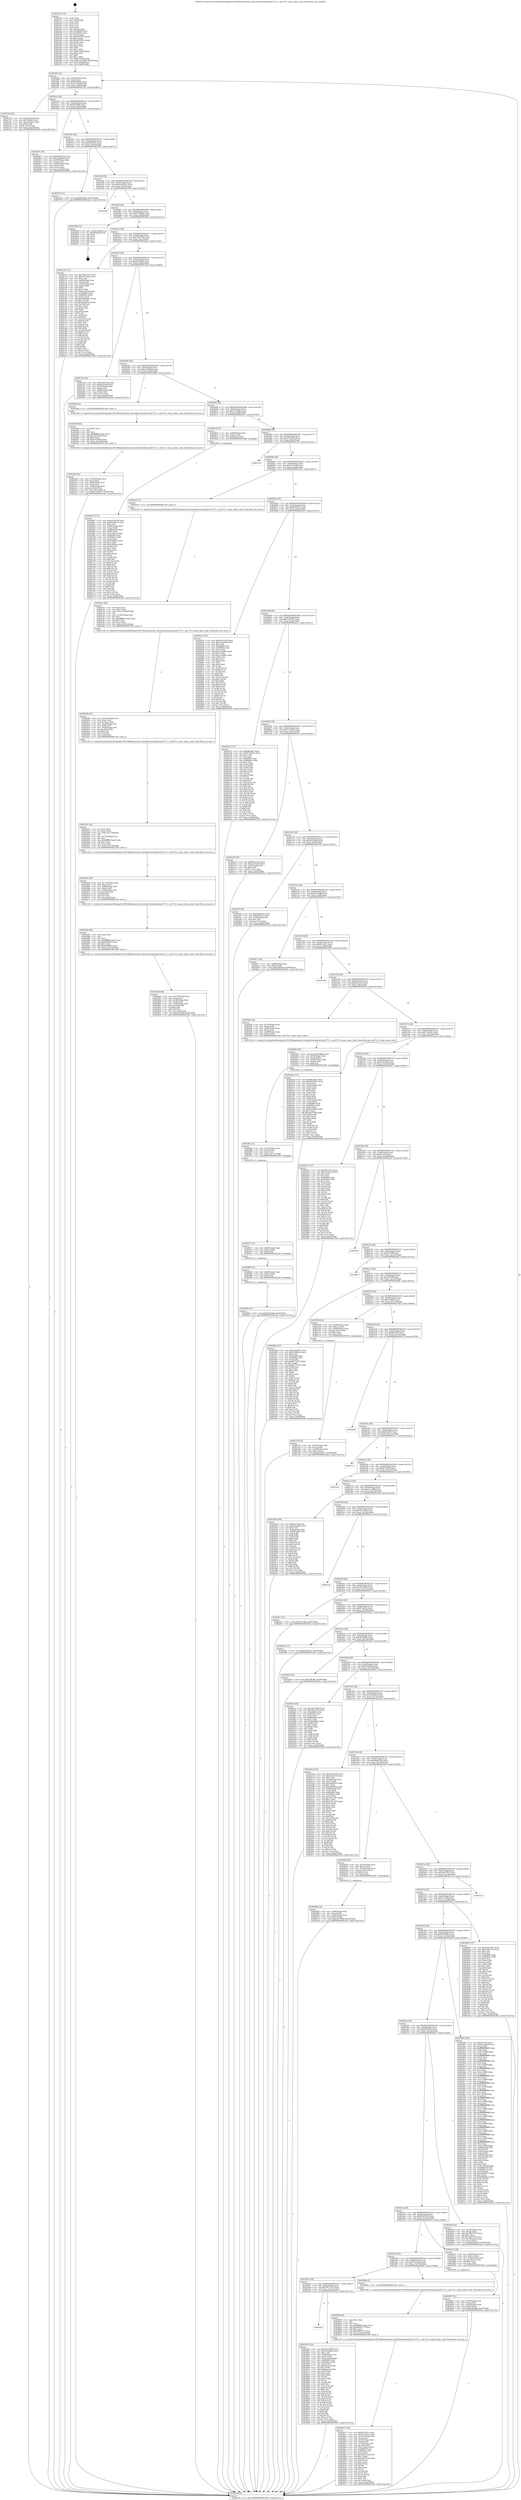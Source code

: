 digraph "0x401f10" {
  label = "0x401f10 (/mnt/c/Users/mathe/Desktop/tcc/POCII/binaries/extr_linuxdriversmediai2cadv7511.c_adv7511_enum_mbus_code_Final-ollvm.out::main(0))"
  labelloc = "t"
  node[shape=record]

  Entry [label="",width=0.3,height=0.3,shape=circle,fillcolor=black,style=filled]
  "0x401f82" [label="{
     0x401f82 [32]\l
     | [instrs]\l
     &nbsp;&nbsp;0x401f82 \<+6\>: mov -0xa0(%rbp),%eax\l
     &nbsp;&nbsp;0x401f88 \<+2\>: mov %eax,%ecx\l
     &nbsp;&nbsp;0x401f8a \<+6\>: sub $0x8693606c,%ecx\l
     &nbsp;&nbsp;0x401f90 \<+6\>: mov %eax,-0xb4(%rbp)\l
     &nbsp;&nbsp;0x401f96 \<+6\>: mov %ecx,-0xb8(%rbp)\l
     &nbsp;&nbsp;0x401f9c \<+6\>: je 0000000000402792 \<main+0x882\>\l
  }"]
  "0x402792" [label="{
     0x402792 [30]\l
     | [instrs]\l
     &nbsp;&nbsp;0x402792 \<+5\>: mov $0xdb78450,%eax\l
     &nbsp;&nbsp;0x402797 \<+5\>: mov $0x79cfef2,%ecx\l
     &nbsp;&nbsp;0x40279c \<+3\>: mov -0x2c(%rbp),%edx\l
     &nbsp;&nbsp;0x40279f \<+3\>: cmp $0x0,%edx\l
     &nbsp;&nbsp;0x4027a2 \<+3\>: cmove %ecx,%eax\l
     &nbsp;&nbsp;0x4027a5 \<+6\>: mov %eax,-0xa0(%rbp)\l
     &nbsp;&nbsp;0x4027ab \<+5\>: jmp 000000000040324a \<main+0x133a\>\l
  }"]
  "0x401fa2" [label="{
     0x401fa2 [28]\l
     | [instrs]\l
     &nbsp;&nbsp;0x401fa2 \<+5\>: jmp 0000000000401fa7 \<main+0x97\>\l
     &nbsp;&nbsp;0x401fa7 \<+6\>: mov -0xb4(%rbp),%eax\l
     &nbsp;&nbsp;0x401fad \<+5\>: sub $0x97fb3ffa,%eax\l
     &nbsp;&nbsp;0x401fb2 \<+6\>: mov %eax,-0xbc(%rbp)\l
     &nbsp;&nbsp;0x401fb8 \<+6\>: je 00000000004029b7 \<main+0xaa7\>\l
  }"]
  Exit [label="",width=0.3,height=0.3,shape=circle,fillcolor=black,style=filled,peripheries=2]
  "0x4029b7" [label="{
     0x4029b7 [36]\l
     | [instrs]\l
     &nbsp;&nbsp;0x4029b7 \<+5\>: mov $0x46d0a7b2,%eax\l
     &nbsp;&nbsp;0x4029bc \<+5\>: mov $0xc1bd64e9,%ecx\l
     &nbsp;&nbsp;0x4029c1 \<+4\>: mov -0x58(%rbp),%rdx\l
     &nbsp;&nbsp;0x4029c5 \<+2\>: mov (%rdx),%esi\l
     &nbsp;&nbsp;0x4029c7 \<+4\>: mov -0x68(%rbp),%rdx\l
     &nbsp;&nbsp;0x4029cb \<+2\>: cmp (%rdx),%esi\l
     &nbsp;&nbsp;0x4029cd \<+3\>: cmovl %ecx,%eax\l
     &nbsp;&nbsp;0x4029d0 \<+6\>: mov %eax,-0xa0(%rbp)\l
     &nbsp;&nbsp;0x4029d6 \<+5\>: jmp 000000000040324a \<main+0x133a\>\l
  }"]
  "0x401fbe" [label="{
     0x401fbe [28]\l
     | [instrs]\l
     &nbsp;&nbsp;0x401fbe \<+5\>: jmp 0000000000401fc3 \<main+0xb3\>\l
     &nbsp;&nbsp;0x401fc3 \<+6\>: mov -0xb4(%rbp),%eax\l
     &nbsp;&nbsp;0x401fc9 \<+5\>: sub $0x9f39d1a5,%eax\l
     &nbsp;&nbsp;0x401fce \<+6\>: mov %eax,-0xc0(%rbp)\l
     &nbsp;&nbsp;0x401fd4 \<+6\>: je 0000000000402783 \<main+0x873\>\l
  }"]
  "0x40241e" [label="{
     0x40241e\l
  }", style=dashed]
  "0x402783" [label="{
     0x402783 [15]\l
     | [instrs]\l
     &nbsp;&nbsp;0x402783 \<+10\>: movl $0x8693606c,-0xa0(%rbp)\l
     &nbsp;&nbsp;0x40278d \<+5\>: jmp 000000000040324a \<main+0x133a\>\l
  }"]
  "0x401fda" [label="{
     0x401fda [28]\l
     | [instrs]\l
     &nbsp;&nbsp;0x401fda \<+5\>: jmp 0000000000401fdf \<main+0xcf\>\l
     &nbsp;&nbsp;0x401fdf \<+6\>: mov -0xb4(%rbp),%eax\l
     &nbsp;&nbsp;0x401fe5 \<+5\>: sub $0xb1ba4591,%eax\l
     &nbsp;&nbsp;0x401fea \<+6\>: mov %eax,-0xc4(%rbp)\l
     &nbsp;&nbsp;0x401ff0 \<+6\>: je 0000000000403208 \<main+0x12f8\>\l
  }"]
  "0x40303e" [label="{
     0x40303e [159]\l
     | [instrs]\l
     &nbsp;&nbsp;0x40303e \<+5\>: mov $0x18a72499,%eax\l
     &nbsp;&nbsp;0x403043 \<+5\>: mov $0xb7a649bc,%ecx\l
     &nbsp;&nbsp;0x403048 \<+2\>: mov $0x1,%dl\l
     &nbsp;&nbsp;0x40304a \<+7\>: mov -0x98(%rbp),%rsi\l
     &nbsp;&nbsp;0x403051 \<+2\>: mov (%rsi),%edi\l
     &nbsp;&nbsp;0x403053 \<+3\>: mov %edi,-0x24(%rbp)\l
     &nbsp;&nbsp;0x403056 \<+7\>: mov 0x406060,%edi\l
     &nbsp;&nbsp;0x40305d \<+8\>: mov 0x40606c,%r8d\l
     &nbsp;&nbsp;0x403065 \<+3\>: mov %edi,%r9d\l
     &nbsp;&nbsp;0x403068 \<+7\>: sub $0x66eabc,%r9d\l
     &nbsp;&nbsp;0x40306f \<+4\>: sub $0x1,%r9d\l
     &nbsp;&nbsp;0x403073 \<+7\>: add $0x66eabc,%r9d\l
     &nbsp;&nbsp;0x40307a \<+4\>: imul %r9d,%edi\l
     &nbsp;&nbsp;0x40307e \<+3\>: and $0x1,%edi\l
     &nbsp;&nbsp;0x403081 \<+3\>: cmp $0x0,%edi\l
     &nbsp;&nbsp;0x403084 \<+4\>: sete %r10b\l
     &nbsp;&nbsp;0x403088 \<+4\>: cmp $0xa,%r8d\l
     &nbsp;&nbsp;0x40308c \<+4\>: setl %r11b\l
     &nbsp;&nbsp;0x403090 \<+3\>: mov %r10b,%bl\l
     &nbsp;&nbsp;0x403093 \<+3\>: xor $0xff,%bl\l
     &nbsp;&nbsp;0x403096 \<+3\>: mov %r11b,%r14b\l
     &nbsp;&nbsp;0x403099 \<+4\>: xor $0xff,%r14b\l
     &nbsp;&nbsp;0x40309d \<+3\>: xor $0x0,%dl\l
     &nbsp;&nbsp;0x4030a0 \<+3\>: mov %bl,%r15b\l
     &nbsp;&nbsp;0x4030a3 \<+4\>: and $0x0,%r15b\l
     &nbsp;&nbsp;0x4030a7 \<+3\>: and %dl,%r10b\l
     &nbsp;&nbsp;0x4030aa \<+3\>: mov %r14b,%r12b\l
     &nbsp;&nbsp;0x4030ad \<+4\>: and $0x0,%r12b\l
     &nbsp;&nbsp;0x4030b1 \<+3\>: and %dl,%r11b\l
     &nbsp;&nbsp;0x4030b4 \<+3\>: or %r10b,%r15b\l
     &nbsp;&nbsp;0x4030b7 \<+3\>: or %r11b,%r12b\l
     &nbsp;&nbsp;0x4030ba \<+3\>: xor %r12b,%r15b\l
     &nbsp;&nbsp;0x4030bd \<+3\>: or %r14b,%bl\l
     &nbsp;&nbsp;0x4030c0 \<+3\>: xor $0xff,%bl\l
     &nbsp;&nbsp;0x4030c3 \<+3\>: or $0x0,%dl\l
     &nbsp;&nbsp;0x4030c6 \<+2\>: and %dl,%bl\l
     &nbsp;&nbsp;0x4030c8 \<+3\>: or %bl,%r15b\l
     &nbsp;&nbsp;0x4030cb \<+4\>: test $0x1,%r15b\l
     &nbsp;&nbsp;0x4030cf \<+3\>: cmovne %ecx,%eax\l
     &nbsp;&nbsp;0x4030d2 \<+6\>: mov %eax,-0xa0(%rbp)\l
     &nbsp;&nbsp;0x4030d8 \<+5\>: jmp 000000000040324a \<main+0x133a\>\l
  }"]
  "0x403208" [label="{
     0x403208\l
  }", style=dashed]
  "0x401ff6" [label="{
     0x401ff6 [28]\l
     | [instrs]\l
     &nbsp;&nbsp;0x401ff6 \<+5\>: jmp 0000000000401ffb \<main+0xeb\>\l
     &nbsp;&nbsp;0x401ffb \<+6\>: mov -0xb4(%rbp),%eax\l
     &nbsp;&nbsp;0x402001 \<+5\>: sub $0xb7a649bc,%eax\l
     &nbsp;&nbsp;0x402006 \<+6\>: mov %eax,-0xc8(%rbp)\l
     &nbsp;&nbsp;0x40200c \<+6\>: je 00000000004030dd \<main+0x11cd\>\l
  }"]
  "0x402f95" [label="{
     0x402f95 [15]\l
     | [instrs]\l
     &nbsp;&nbsp;0x402f95 \<+10\>: movl $0xf0219e88,-0xa0(%rbp)\l
     &nbsp;&nbsp;0x402f9f \<+5\>: jmp 000000000040324a \<main+0x133a\>\l
  }"]
  "0x4030dd" [label="{
     0x4030dd [16]\l
     | [instrs]\l
     &nbsp;&nbsp;0x4030dd \<+3\>: mov -0x24(%rbp),%eax\l
     &nbsp;&nbsp;0x4030e0 \<+4\>: lea -0x20(%rbp),%rsp\l
     &nbsp;&nbsp;0x4030e4 \<+1\>: pop %rbx\l
     &nbsp;&nbsp;0x4030e5 \<+2\>: pop %r12\l
     &nbsp;&nbsp;0x4030e7 \<+2\>: pop %r14\l
     &nbsp;&nbsp;0x4030e9 \<+2\>: pop %r15\l
     &nbsp;&nbsp;0x4030eb \<+1\>: pop %rbp\l
     &nbsp;&nbsp;0x4030ec \<+1\>: ret\l
  }"]
  "0x402012" [label="{
     0x402012 [28]\l
     | [instrs]\l
     &nbsp;&nbsp;0x402012 \<+5\>: jmp 0000000000402017 \<main+0x107\>\l
     &nbsp;&nbsp;0x402017 \<+6\>: mov -0xb4(%rbp),%eax\l
     &nbsp;&nbsp;0x40201d \<+5\>: sub $0xb7d93760,%eax\l
     &nbsp;&nbsp;0x402022 \<+6\>: mov %eax,-0xcc(%rbp)\l
     &nbsp;&nbsp;0x402028 \<+6\>: je 0000000000402c0e \<main+0xcfe\>\l
  }"]
  "0x402f86" [label="{
     0x402f86 [15]\l
     | [instrs]\l
     &nbsp;&nbsp;0x402f86 \<+4\>: mov -0x48(%rbp),%rdx\l
     &nbsp;&nbsp;0x402f8a \<+3\>: mov (%rdx),%rdx\l
     &nbsp;&nbsp;0x402f8d \<+3\>: mov %rdx,%rdi\l
     &nbsp;&nbsp;0x402f90 \<+5\>: call 0000000000401030 \<free@plt\>\l
     | [calls]\l
     &nbsp;&nbsp;0x401030 \{1\} (unknown)\l
  }"]
  "0x402c0e" [label="{
     0x402c0e [171]\l
     | [instrs]\l
     &nbsp;&nbsp;0x402c0e \<+5\>: mov $0x5a9e7507,%eax\l
     &nbsp;&nbsp;0x402c13 \<+5\>: mov $0xe517a92e,%ecx\l
     &nbsp;&nbsp;0x402c18 \<+2\>: mov $0x1,%dl\l
     &nbsp;&nbsp;0x402c1a \<+4\>: mov -0x40(%rbp),%rsi\l
     &nbsp;&nbsp;0x402c1e \<+2\>: mov (%rsi),%edi\l
     &nbsp;&nbsp;0x402c20 \<+4\>: mov -0x50(%rbp),%rsi\l
     &nbsp;&nbsp;0x402c24 \<+2\>: cmp (%rsi),%edi\l
     &nbsp;&nbsp;0x402c26 \<+4\>: setl %r8b\l
     &nbsp;&nbsp;0x402c2a \<+4\>: and $0x1,%r8b\l
     &nbsp;&nbsp;0x402c2e \<+4\>: mov %r8b,-0x25(%rbp)\l
     &nbsp;&nbsp;0x402c32 \<+7\>: mov 0x406060,%edi\l
     &nbsp;&nbsp;0x402c39 \<+8\>: mov 0x40606c,%r9d\l
     &nbsp;&nbsp;0x402c41 \<+3\>: mov %edi,%r10d\l
     &nbsp;&nbsp;0x402c44 \<+7\>: add $0x5db4f26c,%r10d\l
     &nbsp;&nbsp;0x402c4b \<+4\>: sub $0x1,%r10d\l
     &nbsp;&nbsp;0x402c4f \<+7\>: sub $0x5db4f26c,%r10d\l
     &nbsp;&nbsp;0x402c56 \<+4\>: imul %r10d,%edi\l
     &nbsp;&nbsp;0x402c5a \<+3\>: and $0x1,%edi\l
     &nbsp;&nbsp;0x402c5d \<+3\>: cmp $0x0,%edi\l
     &nbsp;&nbsp;0x402c60 \<+4\>: sete %r8b\l
     &nbsp;&nbsp;0x402c64 \<+4\>: cmp $0xa,%r9d\l
     &nbsp;&nbsp;0x402c68 \<+4\>: setl %r11b\l
     &nbsp;&nbsp;0x402c6c \<+3\>: mov %r8b,%bl\l
     &nbsp;&nbsp;0x402c6f \<+3\>: xor $0xff,%bl\l
     &nbsp;&nbsp;0x402c72 \<+3\>: mov %r11b,%r14b\l
     &nbsp;&nbsp;0x402c75 \<+4\>: xor $0xff,%r14b\l
     &nbsp;&nbsp;0x402c79 \<+3\>: xor $0x1,%dl\l
     &nbsp;&nbsp;0x402c7c \<+3\>: mov %bl,%r15b\l
     &nbsp;&nbsp;0x402c7f \<+4\>: and $0xff,%r15b\l
     &nbsp;&nbsp;0x402c83 \<+3\>: and %dl,%r8b\l
     &nbsp;&nbsp;0x402c86 \<+3\>: mov %r14b,%r12b\l
     &nbsp;&nbsp;0x402c89 \<+4\>: and $0xff,%r12b\l
     &nbsp;&nbsp;0x402c8d \<+3\>: and %dl,%r11b\l
     &nbsp;&nbsp;0x402c90 \<+3\>: or %r8b,%r15b\l
     &nbsp;&nbsp;0x402c93 \<+3\>: or %r11b,%r12b\l
     &nbsp;&nbsp;0x402c96 \<+3\>: xor %r12b,%r15b\l
     &nbsp;&nbsp;0x402c99 \<+3\>: or %r14b,%bl\l
     &nbsp;&nbsp;0x402c9c \<+3\>: xor $0xff,%bl\l
     &nbsp;&nbsp;0x402c9f \<+3\>: or $0x1,%dl\l
     &nbsp;&nbsp;0x402ca2 \<+2\>: and %dl,%bl\l
     &nbsp;&nbsp;0x402ca4 \<+3\>: or %bl,%r15b\l
     &nbsp;&nbsp;0x402ca7 \<+4\>: test $0x1,%r15b\l
     &nbsp;&nbsp;0x402cab \<+3\>: cmovne %ecx,%eax\l
     &nbsp;&nbsp;0x402cae \<+6\>: mov %eax,-0xa0(%rbp)\l
     &nbsp;&nbsp;0x402cb4 \<+5\>: jmp 000000000040324a \<main+0x133a\>\l
  }"]
  "0x40202e" [label="{
     0x40202e [28]\l
     | [instrs]\l
     &nbsp;&nbsp;0x40202e \<+5\>: jmp 0000000000402033 \<main+0x123\>\l
     &nbsp;&nbsp;0x402033 \<+6\>: mov -0xb4(%rbp),%eax\l
     &nbsp;&nbsp;0x402039 \<+5\>: sub $0xbdcd3933,%eax\l
     &nbsp;&nbsp;0x40203e \<+6\>: mov %eax,-0xd0(%rbp)\l
     &nbsp;&nbsp;0x402044 \<+6\>: je 00000000004027ed \<main+0x8dd\>\l
  }"]
  "0x402f77" [label="{
     0x402f77 [15]\l
     | [instrs]\l
     &nbsp;&nbsp;0x402f77 \<+4\>: mov -0x60(%rbp),%rdx\l
     &nbsp;&nbsp;0x402f7b \<+3\>: mov (%rdx),%rdx\l
     &nbsp;&nbsp;0x402f7e \<+3\>: mov %rdx,%rdi\l
     &nbsp;&nbsp;0x402f81 \<+5\>: call 0000000000401030 \<free@plt\>\l
     | [calls]\l
     &nbsp;&nbsp;0x401030 \{1\} (unknown)\l
  }"]
  "0x4027ed" [label="{
     0x4027ed [36]\l
     | [instrs]\l
     &nbsp;&nbsp;0x4027ed \<+5\>: mov $0x69c81930,%eax\l
     &nbsp;&nbsp;0x4027f2 \<+5\>: mov $0xfdc5b1b6,%ecx\l
     &nbsp;&nbsp;0x4027f7 \<+4\>: mov -0x70(%rbp),%rdx\l
     &nbsp;&nbsp;0x4027fb \<+2\>: mov (%rdx),%esi\l
     &nbsp;&nbsp;0x4027fd \<+4\>: mov -0x80(%rbp),%rdx\l
     &nbsp;&nbsp;0x402801 \<+2\>: cmp (%rdx),%esi\l
     &nbsp;&nbsp;0x402803 \<+3\>: cmovl %ecx,%eax\l
     &nbsp;&nbsp;0x402806 \<+6\>: mov %eax,-0xa0(%rbp)\l
     &nbsp;&nbsp;0x40280c \<+5\>: jmp 000000000040324a \<main+0x133a\>\l
  }"]
  "0x40204a" [label="{
     0x40204a [28]\l
     | [instrs]\l
     &nbsp;&nbsp;0x40204a \<+5\>: jmp 000000000040204f \<main+0x13f\>\l
     &nbsp;&nbsp;0x40204f \<+6\>: mov -0xb4(%rbp),%eax\l
     &nbsp;&nbsp;0x402055 \<+5\>: sub $0xc1bd64e9,%eax\l
     &nbsp;&nbsp;0x40205a \<+6\>: mov %eax,-0xd4(%rbp)\l
     &nbsp;&nbsp;0x402060 \<+6\>: je 00000000004029db \<main+0xacb\>\l
  }"]
  "0x402f62" [label="{
     0x402f62 [21]\l
     | [instrs]\l
     &nbsp;&nbsp;0x402f62 \<+4\>: mov -0x78(%rbp),%rdx\l
     &nbsp;&nbsp;0x402f66 \<+3\>: mov (%rdx),%rdx\l
     &nbsp;&nbsp;0x402f69 \<+3\>: mov %rdx,%rdi\l
     &nbsp;&nbsp;0x402f6c \<+6\>: mov %eax,-0x17c(%rbp)\l
     &nbsp;&nbsp;0x402f72 \<+5\>: call 0000000000401030 \<free@plt\>\l
     | [calls]\l
     &nbsp;&nbsp;0x401030 \{1\} (unknown)\l
  }"]
  "0x4029db" [label="{
     0x4029db [5]\l
     | [instrs]\l
     &nbsp;&nbsp;0x4029db \<+5\>: call 0000000000401160 \<next_i\>\l
     | [calls]\l
     &nbsp;&nbsp;0x401160 \{1\} (/mnt/c/Users/mathe/Desktop/tcc/POCII/binaries/extr_linuxdriversmediai2cadv7511.c_adv7511_enum_mbus_code_Final-ollvm.out::next_i)\l
  }"]
  "0x402066" [label="{
     0x402066 [28]\l
     | [instrs]\l
     &nbsp;&nbsp;0x402066 \<+5\>: jmp 000000000040206b \<main+0x15b\>\l
     &nbsp;&nbsp;0x40206b \<+6\>: mov -0xb4(%rbp),%eax\l
     &nbsp;&nbsp;0x402071 \<+5\>: sub $0xc353a992,%eax\l
     &nbsp;&nbsp;0x402076 \<+6\>: mov %eax,-0xd8(%rbp)\l
     &nbsp;&nbsp;0x40207c \<+6\>: je 00000000004026c4 \<main+0x7b4\>\l
  }"]
  "0x402f45" [label="{
     0x402f45 [29]\l
     | [instrs]\l
     &nbsp;&nbsp;0x402f45 \<+10\>: movabs $0x4040b6,%rdi\l
     &nbsp;&nbsp;0x402f4f \<+4\>: mov -0x38(%rbp),%rdx\l
     &nbsp;&nbsp;0x402f53 \<+2\>: mov %eax,(%rdx)\l
     &nbsp;&nbsp;0x402f55 \<+4\>: mov -0x38(%rbp),%rdx\l
     &nbsp;&nbsp;0x402f59 \<+2\>: mov (%rdx),%esi\l
     &nbsp;&nbsp;0x402f5b \<+2\>: mov $0x0,%al\l
     &nbsp;&nbsp;0x402f5d \<+5\>: call 0000000000401040 \<printf@plt\>\l
     | [calls]\l
     &nbsp;&nbsp;0x401040 \{1\} (unknown)\l
  }"]
  "0x4026c4" [label="{
     0x4026c4 [19]\l
     | [instrs]\l
     &nbsp;&nbsp;0x4026c4 \<+7\>: mov -0x90(%rbp),%rax\l
     &nbsp;&nbsp;0x4026cb \<+3\>: mov (%rax),%rax\l
     &nbsp;&nbsp;0x4026ce \<+4\>: mov 0x8(%rax),%rdi\l
     &nbsp;&nbsp;0x4026d2 \<+5\>: call 0000000000401060 \<atoi@plt\>\l
     | [calls]\l
     &nbsp;&nbsp;0x401060 \{1\} (unknown)\l
  }"]
  "0x402082" [label="{
     0x402082 [28]\l
     | [instrs]\l
     &nbsp;&nbsp;0x402082 \<+5\>: jmp 0000000000402087 \<main+0x177\>\l
     &nbsp;&nbsp;0x402087 \<+6\>: mov -0xb4(%rbp),%eax\l
     &nbsp;&nbsp;0x40208d \<+5\>: sub $0xc6518539,%eax\l
     &nbsp;&nbsp;0x402092 \<+6\>: mov %eax,-0xdc(%rbp)\l
     &nbsp;&nbsp;0x402098 \<+6\>: je 0000000000403132 \<main+0x1222\>\l
  }"]
  "0x402dab" [label="{
     0x402dab [48]\l
     | [instrs]\l
     &nbsp;&nbsp;0x402dab \<+6\>: mov -0x178(%rbp),%ecx\l
     &nbsp;&nbsp;0x402db1 \<+3\>: imul %eax,%ecx\l
     &nbsp;&nbsp;0x402db4 \<+4\>: mov -0x48(%rbp),%rdi\l
     &nbsp;&nbsp;0x402db8 \<+3\>: mov (%rdi),%rdi\l
     &nbsp;&nbsp;0x402dbb \<+4\>: mov -0x40(%rbp),%r8\l
     &nbsp;&nbsp;0x402dbf \<+3\>: movslq (%r8),%r8\l
     &nbsp;&nbsp;0x402dc2 \<+4\>: shl $0x4,%r8\l
     &nbsp;&nbsp;0x402dc6 \<+3\>: add %r8,%rdi\l
     &nbsp;&nbsp;0x402dc9 \<+3\>: mov %ecx,0xc(%rdi)\l
     &nbsp;&nbsp;0x402dcc \<+10\>: movl $0x35f784f,-0xa0(%rbp)\l
     &nbsp;&nbsp;0x402dd6 \<+5\>: jmp 000000000040324a \<main+0x133a\>\l
  }"]
  "0x403132" [label="{
     0x403132\l
  }", style=dashed]
  "0x40209e" [label="{
     0x40209e [28]\l
     | [instrs]\l
     &nbsp;&nbsp;0x40209e \<+5\>: jmp 00000000004020a3 \<main+0x193\>\l
     &nbsp;&nbsp;0x4020a3 \<+6\>: mov -0xb4(%rbp),%eax\l
     &nbsp;&nbsp;0x4020a9 \<+5\>: sub $0xcdc7bd4d,%eax\l
     &nbsp;&nbsp;0x4020ae \<+6\>: mov %eax,-0xe0(%rbp)\l
     &nbsp;&nbsp;0x4020b4 \<+6\>: je 0000000000402cd7 \<main+0xdc7\>\l
  }"]
  "0x402d83" [label="{
     0x402d83 [40]\l
     | [instrs]\l
     &nbsp;&nbsp;0x402d83 \<+5\>: mov $0x2,%ecx\l
     &nbsp;&nbsp;0x402d88 \<+1\>: cltd\l
     &nbsp;&nbsp;0x402d89 \<+2\>: idiv %ecx\l
     &nbsp;&nbsp;0x402d8b \<+6\>: imul $0xfffffffe,%edx,%ecx\l
     &nbsp;&nbsp;0x402d91 \<+6\>: sub $0xb85ffd47,%ecx\l
     &nbsp;&nbsp;0x402d97 \<+3\>: add $0x1,%ecx\l
     &nbsp;&nbsp;0x402d9a \<+6\>: add $0xb85ffd47,%ecx\l
     &nbsp;&nbsp;0x402da0 \<+6\>: mov %ecx,-0x178(%rbp)\l
     &nbsp;&nbsp;0x402da6 \<+5\>: call 0000000000401160 \<next_i\>\l
     | [calls]\l
     &nbsp;&nbsp;0x401160 \{1\} (/mnt/c/Users/mathe/Desktop/tcc/POCII/binaries/extr_linuxdriversmediai2cadv7511.c_adv7511_enum_mbus_code_Final-ollvm.out::next_i)\l
  }"]
  "0x402cd7" [label="{
     0x402cd7 [5]\l
     | [instrs]\l
     &nbsp;&nbsp;0x402cd7 \<+5\>: call 0000000000401160 \<next_i\>\l
     | [calls]\l
     &nbsp;&nbsp;0x401160 \{1\} (/mnt/c/Users/mathe/Desktop/tcc/POCII/binaries/extr_linuxdriversmediai2cadv7511.c_adv7511_enum_mbus_code_Final-ollvm.out::next_i)\l
  }"]
  "0x4020ba" [label="{
     0x4020ba [28]\l
     | [instrs]\l
     &nbsp;&nbsp;0x4020ba \<+5\>: jmp 00000000004020bf \<main+0x1af\>\l
     &nbsp;&nbsp;0x4020bf \<+6\>: mov -0xb4(%rbp),%eax\l
     &nbsp;&nbsp;0x4020c5 \<+5\>: sub $0xd6462ef7,%eax\l
     &nbsp;&nbsp;0x4020ca \<+6\>: mov %eax,-0xe4(%rbp)\l
     &nbsp;&nbsp;0x4020d0 \<+6\>: je 0000000000402631 \<main+0x721\>\l
  }"]
  "0x402d5d" [label="{
     0x402d5d [38]\l
     | [instrs]\l
     &nbsp;&nbsp;0x402d5d \<+6\>: mov -0x174(%rbp),%ecx\l
     &nbsp;&nbsp;0x402d63 \<+3\>: imul %eax,%ecx\l
     &nbsp;&nbsp;0x402d66 \<+4\>: mov -0x48(%rbp),%rdi\l
     &nbsp;&nbsp;0x402d6a \<+3\>: mov (%rdi),%rdi\l
     &nbsp;&nbsp;0x402d6d \<+4\>: mov -0x40(%rbp),%r8\l
     &nbsp;&nbsp;0x402d71 \<+3\>: movslq (%r8),%r8\l
     &nbsp;&nbsp;0x402d74 \<+4\>: shl $0x4,%r8\l
     &nbsp;&nbsp;0x402d78 \<+3\>: add %r8,%rdi\l
     &nbsp;&nbsp;0x402d7b \<+3\>: mov %ecx,0x8(%rdi)\l
     &nbsp;&nbsp;0x402d7e \<+5\>: call 0000000000401160 \<next_i\>\l
     | [calls]\l
     &nbsp;&nbsp;0x401160 \{1\} (/mnt/c/Users/mathe/Desktop/tcc/POCII/binaries/extr_linuxdriversmediai2cadv7511.c_adv7511_enum_mbus_code_Final-ollvm.out::next_i)\l
  }"]
  "0x402631" [label="{
     0x402631 [147]\l
     | [instrs]\l
     &nbsp;&nbsp;0x402631 \<+5\>: mov $0xc6518539,%eax\l
     &nbsp;&nbsp;0x402636 \<+5\>: mov $0xc353a992,%ecx\l
     &nbsp;&nbsp;0x40263b \<+2\>: mov $0x1,%dl\l
     &nbsp;&nbsp;0x40263d \<+7\>: mov 0x406060,%esi\l
     &nbsp;&nbsp;0x402644 \<+7\>: mov 0x40606c,%edi\l
     &nbsp;&nbsp;0x40264b \<+3\>: mov %esi,%r8d\l
     &nbsp;&nbsp;0x40264e \<+7\>: add $0x1eecfd46,%r8d\l
     &nbsp;&nbsp;0x402655 \<+4\>: sub $0x1,%r8d\l
     &nbsp;&nbsp;0x402659 \<+7\>: sub $0x1eecfd46,%r8d\l
     &nbsp;&nbsp;0x402660 \<+4\>: imul %r8d,%esi\l
     &nbsp;&nbsp;0x402664 \<+3\>: and $0x1,%esi\l
     &nbsp;&nbsp;0x402667 \<+3\>: cmp $0x0,%esi\l
     &nbsp;&nbsp;0x40266a \<+4\>: sete %r9b\l
     &nbsp;&nbsp;0x40266e \<+3\>: cmp $0xa,%edi\l
     &nbsp;&nbsp;0x402671 \<+4\>: setl %r10b\l
     &nbsp;&nbsp;0x402675 \<+3\>: mov %r9b,%r11b\l
     &nbsp;&nbsp;0x402678 \<+4\>: xor $0xff,%r11b\l
     &nbsp;&nbsp;0x40267c \<+3\>: mov %r10b,%bl\l
     &nbsp;&nbsp;0x40267f \<+3\>: xor $0xff,%bl\l
     &nbsp;&nbsp;0x402682 \<+3\>: xor $0x0,%dl\l
     &nbsp;&nbsp;0x402685 \<+3\>: mov %r11b,%r14b\l
     &nbsp;&nbsp;0x402688 \<+4\>: and $0x0,%r14b\l
     &nbsp;&nbsp;0x40268c \<+3\>: and %dl,%r9b\l
     &nbsp;&nbsp;0x40268f \<+3\>: mov %bl,%r15b\l
     &nbsp;&nbsp;0x402692 \<+4\>: and $0x0,%r15b\l
     &nbsp;&nbsp;0x402696 \<+3\>: and %dl,%r10b\l
     &nbsp;&nbsp;0x402699 \<+3\>: or %r9b,%r14b\l
     &nbsp;&nbsp;0x40269c \<+3\>: or %r10b,%r15b\l
     &nbsp;&nbsp;0x40269f \<+3\>: xor %r15b,%r14b\l
     &nbsp;&nbsp;0x4026a2 \<+3\>: or %bl,%r11b\l
     &nbsp;&nbsp;0x4026a5 \<+4\>: xor $0xff,%r11b\l
     &nbsp;&nbsp;0x4026a9 \<+3\>: or $0x0,%dl\l
     &nbsp;&nbsp;0x4026ac \<+3\>: and %dl,%r11b\l
     &nbsp;&nbsp;0x4026af \<+3\>: or %r11b,%r14b\l
     &nbsp;&nbsp;0x4026b2 \<+4\>: test $0x1,%r14b\l
     &nbsp;&nbsp;0x4026b6 \<+3\>: cmovne %ecx,%eax\l
     &nbsp;&nbsp;0x4026b9 \<+6\>: mov %eax,-0xa0(%rbp)\l
     &nbsp;&nbsp;0x4026bf \<+5\>: jmp 000000000040324a \<main+0x133a\>\l
  }"]
  "0x4020d6" [label="{
     0x4020d6 [28]\l
     | [instrs]\l
     &nbsp;&nbsp;0x4020d6 \<+5\>: jmp 00000000004020db \<main+0x1cb\>\l
     &nbsp;&nbsp;0x4020db \<+6\>: mov -0xb4(%rbp),%eax\l
     &nbsp;&nbsp;0x4020e1 \<+5\>: sub $0xd7a0f597,%eax\l
     &nbsp;&nbsp;0x4020e6 \<+6\>: mov %eax,-0xe8(%rbp)\l
     &nbsp;&nbsp;0x4020ec \<+6\>: je 0000000000402a31 \<main+0xb21\>\l
  }"]
  "0x402d31" [label="{
     0x402d31 [44]\l
     | [instrs]\l
     &nbsp;&nbsp;0x402d31 \<+2\>: xor %ecx,%ecx\l
     &nbsp;&nbsp;0x402d33 \<+5\>: mov $0x2,%edx\l
     &nbsp;&nbsp;0x402d38 \<+6\>: mov %edx,-0x170(%rbp)\l
     &nbsp;&nbsp;0x402d3e \<+1\>: cltd\l
     &nbsp;&nbsp;0x402d3f \<+6\>: mov -0x170(%rbp),%esi\l
     &nbsp;&nbsp;0x402d45 \<+2\>: idiv %esi\l
     &nbsp;&nbsp;0x402d47 \<+6\>: imul $0xfffffffe,%edx,%edx\l
     &nbsp;&nbsp;0x402d4d \<+3\>: sub $0x1,%ecx\l
     &nbsp;&nbsp;0x402d50 \<+2\>: sub %ecx,%edx\l
     &nbsp;&nbsp;0x402d52 \<+6\>: mov %edx,-0x174(%rbp)\l
     &nbsp;&nbsp;0x402d58 \<+5\>: call 0000000000401160 \<next_i\>\l
     | [calls]\l
     &nbsp;&nbsp;0x401160 \{1\} (/mnt/c/Users/mathe/Desktop/tcc/POCII/binaries/extr_linuxdriversmediai2cadv7511.c_adv7511_enum_mbus_code_Final-ollvm.out::next_i)\l
  }"]
  "0x402a31" [label="{
     0x402a31 [137]\l
     | [instrs]\l
     &nbsp;&nbsp;0x402a31 \<+5\>: mov $0xb8a260c,%eax\l
     &nbsp;&nbsp;0x402a36 \<+5\>: mov $0xf77d4291,%ecx\l
     &nbsp;&nbsp;0x402a3b \<+2\>: mov $0x1,%dl\l
     &nbsp;&nbsp;0x402a3d \<+2\>: xor %esi,%esi\l
     &nbsp;&nbsp;0x402a3f \<+7\>: mov 0x406060,%edi\l
     &nbsp;&nbsp;0x402a46 \<+8\>: mov 0x40606c,%r8d\l
     &nbsp;&nbsp;0x402a4e \<+3\>: sub $0x1,%esi\l
     &nbsp;&nbsp;0x402a51 \<+3\>: mov %edi,%r9d\l
     &nbsp;&nbsp;0x402a54 \<+3\>: add %esi,%r9d\l
     &nbsp;&nbsp;0x402a57 \<+4\>: imul %r9d,%edi\l
     &nbsp;&nbsp;0x402a5b \<+3\>: and $0x1,%edi\l
     &nbsp;&nbsp;0x402a5e \<+3\>: cmp $0x0,%edi\l
     &nbsp;&nbsp;0x402a61 \<+4\>: sete %r10b\l
     &nbsp;&nbsp;0x402a65 \<+4\>: cmp $0xa,%r8d\l
     &nbsp;&nbsp;0x402a69 \<+4\>: setl %r11b\l
     &nbsp;&nbsp;0x402a6d \<+3\>: mov %r10b,%bl\l
     &nbsp;&nbsp;0x402a70 \<+3\>: xor $0xff,%bl\l
     &nbsp;&nbsp;0x402a73 \<+3\>: mov %r11b,%r14b\l
     &nbsp;&nbsp;0x402a76 \<+4\>: xor $0xff,%r14b\l
     &nbsp;&nbsp;0x402a7a \<+3\>: xor $0x0,%dl\l
     &nbsp;&nbsp;0x402a7d \<+3\>: mov %bl,%r15b\l
     &nbsp;&nbsp;0x402a80 \<+4\>: and $0x0,%r15b\l
     &nbsp;&nbsp;0x402a84 \<+3\>: and %dl,%r10b\l
     &nbsp;&nbsp;0x402a87 \<+3\>: mov %r14b,%r12b\l
     &nbsp;&nbsp;0x402a8a \<+4\>: and $0x0,%r12b\l
     &nbsp;&nbsp;0x402a8e \<+3\>: and %dl,%r11b\l
     &nbsp;&nbsp;0x402a91 \<+3\>: or %r10b,%r15b\l
     &nbsp;&nbsp;0x402a94 \<+3\>: or %r11b,%r12b\l
     &nbsp;&nbsp;0x402a97 \<+3\>: xor %r12b,%r15b\l
     &nbsp;&nbsp;0x402a9a \<+3\>: or %r14b,%bl\l
     &nbsp;&nbsp;0x402a9d \<+3\>: xor $0xff,%bl\l
     &nbsp;&nbsp;0x402aa0 \<+3\>: or $0x0,%dl\l
     &nbsp;&nbsp;0x402aa3 \<+2\>: and %dl,%bl\l
     &nbsp;&nbsp;0x402aa5 \<+3\>: or %bl,%r15b\l
     &nbsp;&nbsp;0x402aa8 \<+4\>: test $0x1,%r15b\l
     &nbsp;&nbsp;0x402aac \<+3\>: cmovne %ecx,%eax\l
     &nbsp;&nbsp;0x402aaf \<+6\>: mov %eax,-0xa0(%rbp)\l
     &nbsp;&nbsp;0x402ab5 \<+5\>: jmp 000000000040324a \<main+0x133a\>\l
  }"]
  "0x4020f2" [label="{
     0x4020f2 [28]\l
     | [instrs]\l
     &nbsp;&nbsp;0x4020f2 \<+5\>: jmp 00000000004020f7 \<main+0x1e7\>\l
     &nbsp;&nbsp;0x4020f7 \<+6\>: mov -0xb4(%rbp),%eax\l
     &nbsp;&nbsp;0x4020fd \<+5\>: sub $0xe517a92e,%eax\l
     &nbsp;&nbsp;0x402102 \<+6\>: mov %eax,-0xec(%rbp)\l
     &nbsp;&nbsp;0x402108 \<+6\>: je 0000000000402cb9 \<main+0xda9\>\l
  }"]
  "0x402d08" [label="{
     0x402d08 [41]\l
     | [instrs]\l
     &nbsp;&nbsp;0x402d08 \<+6\>: mov -0x16c(%rbp),%ecx\l
     &nbsp;&nbsp;0x402d0e \<+3\>: imul %eax,%ecx\l
     &nbsp;&nbsp;0x402d11 \<+3\>: movslq %ecx,%rdi\l
     &nbsp;&nbsp;0x402d14 \<+4\>: mov -0x48(%rbp),%r8\l
     &nbsp;&nbsp;0x402d18 \<+3\>: mov (%r8),%r8\l
     &nbsp;&nbsp;0x402d1b \<+4\>: mov -0x40(%rbp),%r9\l
     &nbsp;&nbsp;0x402d1f \<+3\>: movslq (%r9),%r9\l
     &nbsp;&nbsp;0x402d22 \<+4\>: shl $0x4,%r9\l
     &nbsp;&nbsp;0x402d26 \<+3\>: add %r9,%r8\l
     &nbsp;&nbsp;0x402d29 \<+3\>: mov %rdi,(%r8)\l
     &nbsp;&nbsp;0x402d2c \<+5\>: call 0000000000401160 \<next_i\>\l
     | [calls]\l
     &nbsp;&nbsp;0x401160 \{1\} (/mnt/c/Users/mathe/Desktop/tcc/POCII/binaries/extr_linuxdriversmediai2cadv7511.c_adv7511_enum_mbus_code_Final-ollvm.out::next_i)\l
  }"]
  "0x402cb9" [label="{
     0x402cb9 [30]\l
     | [instrs]\l
     &nbsp;&nbsp;0x402cb9 \<+5\>: mov $0xf65b31eb,%eax\l
     &nbsp;&nbsp;0x402cbe \<+5\>: mov $0xcdc7bd4d,%ecx\l
     &nbsp;&nbsp;0x402cc3 \<+3\>: mov -0x25(%rbp),%dl\l
     &nbsp;&nbsp;0x402cc6 \<+3\>: test $0x1,%dl\l
     &nbsp;&nbsp;0x402cc9 \<+3\>: cmovne %ecx,%eax\l
     &nbsp;&nbsp;0x402ccc \<+6\>: mov %eax,-0xa0(%rbp)\l
     &nbsp;&nbsp;0x402cd2 \<+5\>: jmp 000000000040324a \<main+0x133a\>\l
  }"]
  "0x40210e" [label="{
     0x40210e [28]\l
     | [instrs]\l
     &nbsp;&nbsp;0x40210e \<+5\>: jmp 0000000000402113 \<main+0x203\>\l
     &nbsp;&nbsp;0x402113 \<+6\>: mov -0xb4(%rbp),%eax\l
     &nbsp;&nbsp;0x402119 \<+5\>: sub $0xebc1bbd9,%eax\l
     &nbsp;&nbsp;0x40211e \<+6\>: mov %eax,-0xf0(%rbp)\l
     &nbsp;&nbsp;0x402124 \<+6\>: je 00000000004025f2 \<main+0x6e2\>\l
  }"]
  "0x402cdc" [label="{
     0x402cdc [44]\l
     | [instrs]\l
     &nbsp;&nbsp;0x402cdc \<+2\>: xor %ecx,%ecx\l
     &nbsp;&nbsp;0x402cde \<+5\>: mov $0x2,%edx\l
     &nbsp;&nbsp;0x402ce3 \<+6\>: mov %edx,-0x168(%rbp)\l
     &nbsp;&nbsp;0x402ce9 \<+1\>: cltd\l
     &nbsp;&nbsp;0x402cea \<+6\>: mov -0x168(%rbp),%esi\l
     &nbsp;&nbsp;0x402cf0 \<+2\>: idiv %esi\l
     &nbsp;&nbsp;0x402cf2 \<+6\>: imul $0xfffffffe,%edx,%edx\l
     &nbsp;&nbsp;0x402cf8 \<+3\>: sub $0x1,%ecx\l
     &nbsp;&nbsp;0x402cfb \<+2\>: sub %ecx,%edx\l
     &nbsp;&nbsp;0x402cfd \<+6\>: mov %edx,-0x16c(%rbp)\l
     &nbsp;&nbsp;0x402d03 \<+5\>: call 0000000000401160 \<next_i\>\l
     | [calls]\l
     &nbsp;&nbsp;0x401160 \{1\} (/mnt/c/Users/mathe/Desktop/tcc/POCII/binaries/extr_linuxdriversmediai2cadv7511.c_adv7511_enum_mbus_code_Final-ollvm.out::next_i)\l
  }"]
  "0x4025f2" [label="{
     0x4025f2 [30]\l
     | [instrs]\l
     &nbsp;&nbsp;0x4025f2 \<+5\>: mov $0xd6462ef7,%eax\l
     &nbsp;&nbsp;0x4025f7 \<+5\>: mov $0xb63cb43,%ecx\l
     &nbsp;&nbsp;0x4025fc \<+3\>: mov -0x2d(%rbp),%dl\l
     &nbsp;&nbsp;0x4025ff \<+3\>: test $0x1,%dl\l
     &nbsp;&nbsp;0x402602 \<+3\>: cmovne %ecx,%eax\l
     &nbsp;&nbsp;0x402605 \<+6\>: mov %eax,-0xa0(%rbp)\l
     &nbsp;&nbsp;0x40260b \<+5\>: jmp 000000000040324a \<main+0x133a\>\l
  }"]
  "0x40212a" [label="{
     0x40212a [28]\l
     | [instrs]\l
     &nbsp;&nbsp;0x40212a \<+5\>: jmp 000000000040212f \<main+0x21f\>\l
     &nbsp;&nbsp;0x40212f \<+6\>: mov -0xb4(%rbp),%eax\l
     &nbsp;&nbsp;0x402135 \<+5\>: sub $0xf0219e88,%eax\l
     &nbsp;&nbsp;0x40213a \<+6\>: mov %eax,-0xf4(%rbp)\l
     &nbsp;&nbsp;0x402140 \<+6\>: je 0000000000402fc7 \<main+0x10b7\>\l
  }"]
  "0x402b65" [label="{
     0x402b65 [32]\l
     | [instrs]\l
     &nbsp;&nbsp;0x402b65 \<+4\>: mov -0x48(%rbp),%rdi\l
     &nbsp;&nbsp;0x402b69 \<+3\>: mov %rax,(%rdi)\l
     &nbsp;&nbsp;0x402b6c \<+4\>: mov -0x40(%rbp),%rax\l
     &nbsp;&nbsp;0x402b70 \<+6\>: movl $0x0,(%rax)\l
     &nbsp;&nbsp;0x402b76 \<+10\>: movl $0x5ce57f6d,-0xa0(%rbp)\l
     &nbsp;&nbsp;0x402b80 \<+5\>: jmp 000000000040324a \<main+0x133a\>\l
  }"]
  "0x402fc7" [label="{
     0x402fc7 [28]\l
     | [instrs]\l
     &nbsp;&nbsp;0x402fc7 \<+7\>: mov -0x98(%rbp),%rax\l
     &nbsp;&nbsp;0x402fce \<+6\>: movl $0x0,(%rax)\l
     &nbsp;&nbsp;0x402fd4 \<+10\>: movl $0x420845af,-0xa0(%rbp)\l
     &nbsp;&nbsp;0x402fde \<+5\>: jmp 000000000040324a \<main+0x133a\>\l
  }"]
  "0x402146" [label="{
     0x402146 [28]\l
     | [instrs]\l
     &nbsp;&nbsp;0x402146 \<+5\>: jmp 000000000040214b \<main+0x23b\>\l
     &nbsp;&nbsp;0x40214b \<+6\>: mov -0xb4(%rbp),%eax\l
     &nbsp;&nbsp;0x402151 \<+5\>: sub $0xf35c341c,%eax\l
     &nbsp;&nbsp;0x402156 \<+6\>: mov %eax,-0xf8(%rbp)\l
     &nbsp;&nbsp;0x40215c \<+6\>: je 000000000040316b \<main+0x125b\>\l
  }"]
  "0x402a08" [label="{
     0x402a08 [41]\l
     | [instrs]\l
     &nbsp;&nbsp;0x402a08 \<+6\>: mov -0x164(%rbp),%ecx\l
     &nbsp;&nbsp;0x402a0e \<+3\>: imul %eax,%ecx\l
     &nbsp;&nbsp;0x402a11 \<+4\>: mov -0x60(%rbp),%rsi\l
     &nbsp;&nbsp;0x402a15 \<+3\>: mov (%rsi),%rsi\l
     &nbsp;&nbsp;0x402a18 \<+4\>: mov -0x58(%rbp),%rdi\l
     &nbsp;&nbsp;0x402a1c \<+3\>: movslq (%rdi),%rdi\l
     &nbsp;&nbsp;0x402a1f \<+3\>: mov %ecx,(%rsi,%rdi,4)\l
     &nbsp;&nbsp;0x402a22 \<+10\>: movl $0xd7a0f597,-0xa0(%rbp)\l
     &nbsp;&nbsp;0x402a2c \<+5\>: jmp 000000000040324a \<main+0x133a\>\l
  }"]
  "0x40316b" [label="{
     0x40316b\l
  }", style=dashed]
  "0x402162" [label="{
     0x402162 [28]\l
     | [instrs]\l
     &nbsp;&nbsp;0x402162 \<+5\>: jmp 0000000000402167 \<main+0x257\>\l
     &nbsp;&nbsp;0x402167 \<+6\>: mov -0xb4(%rbp),%eax\l
     &nbsp;&nbsp;0x40216d \<+5\>: sub $0xf65b31eb,%eax\l
     &nbsp;&nbsp;0x402172 \<+6\>: mov %eax,-0xfc(%rbp)\l
     &nbsp;&nbsp;0x402178 \<+6\>: je 0000000000402f2b \<main+0x101b\>\l
  }"]
  "0x4029e0" [label="{
     0x4029e0 [40]\l
     | [instrs]\l
     &nbsp;&nbsp;0x4029e0 \<+5\>: mov $0x2,%ecx\l
     &nbsp;&nbsp;0x4029e5 \<+1\>: cltd\l
     &nbsp;&nbsp;0x4029e6 \<+2\>: idiv %ecx\l
     &nbsp;&nbsp;0x4029e8 \<+6\>: imul $0xfffffffe,%edx,%ecx\l
     &nbsp;&nbsp;0x4029ee \<+6\>: add $0x55c63402,%ecx\l
     &nbsp;&nbsp;0x4029f4 \<+3\>: add $0x1,%ecx\l
     &nbsp;&nbsp;0x4029f7 \<+6\>: sub $0x55c63402,%ecx\l
     &nbsp;&nbsp;0x4029fd \<+6\>: mov %ecx,-0x164(%rbp)\l
     &nbsp;&nbsp;0x402a03 \<+5\>: call 0000000000401160 \<next_i\>\l
     | [calls]\l
     &nbsp;&nbsp;0x401160 \{1\} (/mnt/c/Users/mathe/Desktop/tcc/POCII/binaries/extr_linuxdriversmediai2cadv7511.c_adv7511_enum_mbus_code_Final-ollvm.out::next_i)\l
  }"]
  "0x402f2b" [label="{
     0x402f2b [26]\l
     | [instrs]\l
     &nbsp;&nbsp;0x402f2b \<+4\>: mov -0x78(%rbp),%rax\l
     &nbsp;&nbsp;0x402f2f \<+3\>: mov (%rax),%rdi\l
     &nbsp;&nbsp;0x402f32 \<+4\>: mov -0x60(%rbp),%rax\l
     &nbsp;&nbsp;0x402f36 \<+3\>: mov (%rax),%rsi\l
     &nbsp;&nbsp;0x402f39 \<+4\>: mov -0x48(%rbp),%rax\l
     &nbsp;&nbsp;0x402f3d \<+3\>: mov (%rax),%rdx\l
     &nbsp;&nbsp;0x402f40 \<+5\>: call 00000000004013d0 \<adv7511_enum_mbus_code\>\l
     | [calls]\l
     &nbsp;&nbsp;0x4013d0 \{1\} (/mnt/c/Users/mathe/Desktop/tcc/POCII/binaries/extr_linuxdriversmediai2cadv7511.c_adv7511_enum_mbus_code_Final-ollvm.out::adv7511_enum_mbus_code)\l
  }"]
  "0x40217e" [label="{
     0x40217e [28]\l
     | [instrs]\l
     &nbsp;&nbsp;0x40217e \<+5\>: jmp 0000000000402183 \<main+0x273\>\l
     &nbsp;&nbsp;0x402183 \<+6\>: mov -0xb4(%rbp),%eax\l
     &nbsp;&nbsp;0x402189 \<+5\>: sub $0xf77d4291,%eax\l
     &nbsp;&nbsp;0x40218e \<+6\>: mov %eax,-0x100(%rbp)\l
     &nbsp;&nbsp;0x402194 \<+6\>: je 0000000000402aba \<main+0xbaa\>\l
  }"]
  "0x402997" [label="{
     0x402997 [32]\l
     | [instrs]\l
     &nbsp;&nbsp;0x402997 \<+4\>: mov -0x60(%rbp),%rdi\l
     &nbsp;&nbsp;0x40299b \<+3\>: mov %rax,(%rdi)\l
     &nbsp;&nbsp;0x40299e \<+4\>: mov -0x58(%rbp),%rax\l
     &nbsp;&nbsp;0x4029a2 \<+6\>: movl $0x0,(%rax)\l
     &nbsp;&nbsp;0x4029a8 \<+10\>: movl $0x97fb3ffa,-0xa0(%rbp)\l
     &nbsp;&nbsp;0x4029b2 \<+5\>: jmp 000000000040324a \<main+0x133a\>\l
  }"]
  "0x402aba" [label="{
     0x402aba [127]\l
     | [instrs]\l
     &nbsp;&nbsp;0x402aba \<+5\>: mov $0xb8a260c,%eax\l
     &nbsp;&nbsp;0x402abf \<+5\>: mov $0x40e4d46c,%ecx\l
     &nbsp;&nbsp;0x402ac4 \<+2\>: xor %edx,%edx\l
     &nbsp;&nbsp;0x402ac6 \<+4\>: mov -0x58(%rbp),%rsi\l
     &nbsp;&nbsp;0x402aca \<+2\>: mov (%rsi),%edi\l
     &nbsp;&nbsp;0x402acc \<+3\>: mov %edx,%r8d\l
     &nbsp;&nbsp;0x402acf \<+3\>: sub %edi,%r8d\l
     &nbsp;&nbsp;0x402ad2 \<+2\>: mov %edx,%edi\l
     &nbsp;&nbsp;0x402ad4 \<+3\>: sub $0x1,%edi\l
     &nbsp;&nbsp;0x402ad7 \<+3\>: add %edi,%r8d\l
     &nbsp;&nbsp;0x402ada \<+3\>: sub %r8d,%edx\l
     &nbsp;&nbsp;0x402add \<+4\>: mov -0x58(%rbp),%rsi\l
     &nbsp;&nbsp;0x402ae1 \<+2\>: mov %edx,(%rsi)\l
     &nbsp;&nbsp;0x402ae3 \<+7\>: mov 0x406060,%edx\l
     &nbsp;&nbsp;0x402aea \<+7\>: mov 0x40606c,%edi\l
     &nbsp;&nbsp;0x402af1 \<+3\>: mov %edx,%r8d\l
     &nbsp;&nbsp;0x402af4 \<+7\>: sub $0x592d74f6,%r8d\l
     &nbsp;&nbsp;0x402afb \<+4\>: sub $0x1,%r8d\l
     &nbsp;&nbsp;0x402aff \<+7\>: add $0x592d74f6,%r8d\l
     &nbsp;&nbsp;0x402b06 \<+4\>: imul %r8d,%edx\l
     &nbsp;&nbsp;0x402b0a \<+3\>: and $0x1,%edx\l
     &nbsp;&nbsp;0x402b0d \<+3\>: cmp $0x0,%edx\l
     &nbsp;&nbsp;0x402b10 \<+4\>: sete %r9b\l
     &nbsp;&nbsp;0x402b14 \<+3\>: cmp $0xa,%edi\l
     &nbsp;&nbsp;0x402b17 \<+4\>: setl %r10b\l
     &nbsp;&nbsp;0x402b1b \<+3\>: mov %r9b,%r11b\l
     &nbsp;&nbsp;0x402b1e \<+3\>: and %r10b,%r11b\l
     &nbsp;&nbsp;0x402b21 \<+3\>: xor %r10b,%r9b\l
     &nbsp;&nbsp;0x402b24 \<+3\>: or %r9b,%r11b\l
     &nbsp;&nbsp;0x402b27 \<+4\>: test $0x1,%r11b\l
     &nbsp;&nbsp;0x402b2b \<+3\>: cmovne %ecx,%eax\l
     &nbsp;&nbsp;0x402b2e \<+6\>: mov %eax,-0xa0(%rbp)\l
     &nbsp;&nbsp;0x402b34 \<+5\>: jmp 000000000040324a \<main+0x133a\>\l
  }"]
  "0x40219a" [label="{
     0x40219a [28]\l
     | [instrs]\l
     &nbsp;&nbsp;0x40219a \<+5\>: jmp 000000000040219f \<main+0x28f\>\l
     &nbsp;&nbsp;0x40219f \<+6\>: mov -0xb4(%rbp),%eax\l
     &nbsp;&nbsp;0x4021a5 \<+5\>: sub $0xfdc5b1b6,%eax\l
     &nbsp;&nbsp;0x4021aa \<+6\>: mov %eax,-0x104(%rbp)\l
     &nbsp;&nbsp;0x4021b0 \<+6\>: je 0000000000402811 \<main+0x901\>\l
  }"]
  "0x4028c7" [label="{
     0x4028c7 [122]\l
     | [instrs]\l
     &nbsp;&nbsp;0x4028c7 \<+5\>: mov $0xf35c341c,%ecx\l
     &nbsp;&nbsp;0x4028cc \<+5\>: mov $0x2f7e281e,%edx\l
     &nbsp;&nbsp;0x4028d1 \<+6\>: mov -0x160(%rbp),%esi\l
     &nbsp;&nbsp;0x4028d7 \<+3\>: imul %eax,%esi\l
     &nbsp;&nbsp;0x4028da \<+4\>: mov -0x78(%rbp),%rdi\l
     &nbsp;&nbsp;0x4028de \<+3\>: mov (%rdi),%rdi\l
     &nbsp;&nbsp;0x4028e1 \<+4\>: mov -0x70(%rbp),%r8\l
     &nbsp;&nbsp;0x4028e5 \<+3\>: movslq (%r8),%r8\l
     &nbsp;&nbsp;0x4028e8 \<+4\>: mov %esi,(%rdi,%r8,4)\l
     &nbsp;&nbsp;0x4028ec \<+7\>: mov 0x406060,%eax\l
     &nbsp;&nbsp;0x4028f3 \<+7\>: mov 0x40606c,%esi\l
     &nbsp;&nbsp;0x4028fa \<+3\>: mov %eax,%r9d\l
     &nbsp;&nbsp;0x4028fd \<+7\>: add $0x182567ad,%r9d\l
     &nbsp;&nbsp;0x402904 \<+4\>: sub $0x1,%r9d\l
     &nbsp;&nbsp;0x402908 \<+7\>: sub $0x182567ad,%r9d\l
     &nbsp;&nbsp;0x40290f \<+4\>: imul %r9d,%eax\l
     &nbsp;&nbsp;0x402913 \<+3\>: and $0x1,%eax\l
     &nbsp;&nbsp;0x402916 \<+3\>: cmp $0x0,%eax\l
     &nbsp;&nbsp;0x402919 \<+4\>: sete %r10b\l
     &nbsp;&nbsp;0x40291d \<+3\>: cmp $0xa,%esi\l
     &nbsp;&nbsp;0x402920 \<+4\>: setl %r11b\l
     &nbsp;&nbsp;0x402924 \<+3\>: mov %r10b,%bl\l
     &nbsp;&nbsp;0x402927 \<+3\>: and %r11b,%bl\l
     &nbsp;&nbsp;0x40292a \<+3\>: xor %r11b,%r10b\l
     &nbsp;&nbsp;0x40292d \<+3\>: or %r10b,%bl\l
     &nbsp;&nbsp;0x402930 \<+3\>: test $0x1,%bl\l
     &nbsp;&nbsp;0x402933 \<+3\>: cmovne %edx,%ecx\l
     &nbsp;&nbsp;0x402936 \<+6\>: mov %ecx,-0xa0(%rbp)\l
     &nbsp;&nbsp;0x40293c \<+5\>: jmp 000000000040324a \<main+0x133a\>\l
  }"]
  "0x402811" [label="{
     0x402811 [137]\l
     | [instrs]\l
     &nbsp;&nbsp;0x402811 \<+5\>: mov $0xf35c341c,%eax\l
     &nbsp;&nbsp;0x402816 \<+5\>: mov $0x7614e5a9,%ecx\l
     &nbsp;&nbsp;0x40281b \<+2\>: mov $0x1,%dl\l
     &nbsp;&nbsp;0x40281d \<+2\>: xor %esi,%esi\l
     &nbsp;&nbsp;0x40281f \<+7\>: mov 0x406060,%edi\l
     &nbsp;&nbsp;0x402826 \<+8\>: mov 0x40606c,%r8d\l
     &nbsp;&nbsp;0x40282e \<+3\>: sub $0x1,%esi\l
     &nbsp;&nbsp;0x402831 \<+3\>: mov %edi,%r9d\l
     &nbsp;&nbsp;0x402834 \<+3\>: add %esi,%r9d\l
     &nbsp;&nbsp;0x402837 \<+4\>: imul %r9d,%edi\l
     &nbsp;&nbsp;0x40283b \<+3\>: and $0x1,%edi\l
     &nbsp;&nbsp;0x40283e \<+3\>: cmp $0x0,%edi\l
     &nbsp;&nbsp;0x402841 \<+4\>: sete %r10b\l
     &nbsp;&nbsp;0x402845 \<+4\>: cmp $0xa,%r8d\l
     &nbsp;&nbsp;0x402849 \<+4\>: setl %r11b\l
     &nbsp;&nbsp;0x40284d \<+3\>: mov %r10b,%bl\l
     &nbsp;&nbsp;0x402850 \<+3\>: xor $0xff,%bl\l
     &nbsp;&nbsp;0x402853 \<+3\>: mov %r11b,%r14b\l
     &nbsp;&nbsp;0x402856 \<+4\>: xor $0xff,%r14b\l
     &nbsp;&nbsp;0x40285a \<+3\>: xor $0x1,%dl\l
     &nbsp;&nbsp;0x40285d \<+3\>: mov %bl,%r15b\l
     &nbsp;&nbsp;0x402860 \<+4\>: and $0xff,%r15b\l
     &nbsp;&nbsp;0x402864 \<+3\>: and %dl,%r10b\l
     &nbsp;&nbsp;0x402867 \<+3\>: mov %r14b,%r12b\l
     &nbsp;&nbsp;0x40286a \<+4\>: and $0xff,%r12b\l
     &nbsp;&nbsp;0x40286e \<+3\>: and %dl,%r11b\l
     &nbsp;&nbsp;0x402871 \<+3\>: or %r10b,%r15b\l
     &nbsp;&nbsp;0x402874 \<+3\>: or %r11b,%r12b\l
     &nbsp;&nbsp;0x402877 \<+3\>: xor %r12b,%r15b\l
     &nbsp;&nbsp;0x40287a \<+3\>: or %r14b,%bl\l
     &nbsp;&nbsp;0x40287d \<+3\>: xor $0xff,%bl\l
     &nbsp;&nbsp;0x402880 \<+3\>: or $0x1,%dl\l
     &nbsp;&nbsp;0x402883 \<+2\>: and %dl,%bl\l
     &nbsp;&nbsp;0x402885 \<+3\>: or %bl,%r15b\l
     &nbsp;&nbsp;0x402888 \<+4\>: test $0x1,%r15b\l
     &nbsp;&nbsp;0x40288c \<+3\>: cmovne %ecx,%eax\l
     &nbsp;&nbsp;0x40288f \<+6\>: mov %eax,-0xa0(%rbp)\l
     &nbsp;&nbsp;0x402895 \<+5\>: jmp 000000000040324a \<main+0x133a\>\l
  }"]
  "0x4021b6" [label="{
     0x4021b6 [28]\l
     | [instrs]\l
     &nbsp;&nbsp;0x4021b6 \<+5\>: jmp 00000000004021bb \<main+0x2ab\>\l
     &nbsp;&nbsp;0x4021bb \<+6\>: mov -0xb4(%rbp),%eax\l
     &nbsp;&nbsp;0x4021c1 \<+5\>: sub $0xb2e146,%eax\l
     &nbsp;&nbsp;0x4021c6 \<+6\>: mov %eax,-0x108(%rbp)\l
     &nbsp;&nbsp;0x4021cc \<+6\>: je 00000000004030ed \<main+0x11dd\>\l
  }"]
  "0x40289f" [label="{
     0x40289f [40]\l
     | [instrs]\l
     &nbsp;&nbsp;0x40289f \<+5\>: mov $0x2,%ecx\l
     &nbsp;&nbsp;0x4028a4 \<+1\>: cltd\l
     &nbsp;&nbsp;0x4028a5 \<+2\>: idiv %ecx\l
     &nbsp;&nbsp;0x4028a7 \<+6\>: imul $0xfffffffe,%edx,%ecx\l
     &nbsp;&nbsp;0x4028ad \<+6\>: add $0xb0b0d777,%ecx\l
     &nbsp;&nbsp;0x4028b3 \<+3\>: add $0x1,%ecx\l
     &nbsp;&nbsp;0x4028b6 \<+6\>: sub $0xb0b0d777,%ecx\l
     &nbsp;&nbsp;0x4028bc \<+6\>: mov %ecx,-0x160(%rbp)\l
     &nbsp;&nbsp;0x4028c2 \<+5\>: call 0000000000401160 \<next_i\>\l
     | [calls]\l
     &nbsp;&nbsp;0x401160 \{1\} (/mnt/c/Users/mathe/Desktop/tcc/POCII/binaries/extr_linuxdriversmediai2cadv7511.c_adv7511_enum_mbus_code_Final-ollvm.out::next_i)\l
  }"]
  "0x4030ed" [label="{
     0x4030ed\l
  }", style=dashed]
  "0x4021d2" [label="{
     0x4021d2 [28]\l
     | [instrs]\l
     &nbsp;&nbsp;0x4021d2 \<+5\>: jmp 00000000004021d7 \<main+0x2c7\>\l
     &nbsp;&nbsp;0x4021d7 \<+6\>: mov -0xb4(%rbp),%eax\l
     &nbsp;&nbsp;0x4021dd \<+5\>: sub $0x2e55ff4,%eax\l
     &nbsp;&nbsp;0x4021e2 \<+6\>: mov %eax,-0x10c(%rbp)\l
     &nbsp;&nbsp;0x4021e8 \<+6\>: je 0000000000402fb3 \<main+0x10a3\>\l
  }"]
  "0x402402" [label="{
     0x402402 [28]\l
     | [instrs]\l
     &nbsp;&nbsp;0x402402 \<+5\>: jmp 0000000000402407 \<main+0x4f7\>\l
     &nbsp;&nbsp;0x402407 \<+6\>: mov -0xb4(%rbp),%eax\l
     &nbsp;&nbsp;0x40240d \<+5\>: sub $0x792737eb,%eax\l
     &nbsp;&nbsp;0x402412 \<+6\>: mov %eax,-0x15c(%rbp)\l
     &nbsp;&nbsp;0x402418 \<+6\>: je 000000000040303e \<main+0x112e\>\l
  }"]
  "0x402fb3" [label="{
     0x402fb3\l
  }", style=dashed]
  "0x4021ee" [label="{
     0x4021ee [28]\l
     | [instrs]\l
     &nbsp;&nbsp;0x4021ee \<+5\>: jmp 00000000004021f3 \<main+0x2e3\>\l
     &nbsp;&nbsp;0x4021f3 \<+6\>: mov -0xb4(%rbp),%eax\l
     &nbsp;&nbsp;0x4021f9 \<+5\>: sub $0x35f784f,%eax\l
     &nbsp;&nbsp;0x4021fe \<+6\>: mov %eax,-0x110(%rbp)\l
     &nbsp;&nbsp;0x402204 \<+6\>: je 0000000000402ddb \<main+0xecb\>\l
  }"]
  "0x40289a" [label="{
     0x40289a [5]\l
     | [instrs]\l
     &nbsp;&nbsp;0x40289a \<+5\>: call 0000000000401160 \<next_i\>\l
     | [calls]\l
     &nbsp;&nbsp;0x401160 \{1\} (/mnt/c/Users/mathe/Desktop/tcc/POCII/binaries/extr_linuxdriversmediai2cadv7511.c_adv7511_enum_mbus_code_Final-ollvm.out::next_i)\l
  }"]
  "0x402ddb" [label="{
     0x402ddb [147]\l
     | [instrs]\l
     &nbsp;&nbsp;0x402ddb \<+5\>: mov $0xb1ba4591,%eax\l
     &nbsp;&nbsp;0x402de0 \<+5\>: mov $0x43589bc6,%ecx\l
     &nbsp;&nbsp;0x402de5 \<+2\>: mov $0x1,%dl\l
     &nbsp;&nbsp;0x402de7 \<+7\>: mov 0x406060,%esi\l
     &nbsp;&nbsp;0x402dee \<+7\>: mov 0x40606c,%edi\l
     &nbsp;&nbsp;0x402df5 \<+3\>: mov %esi,%r8d\l
     &nbsp;&nbsp;0x402df8 \<+7\>: add $0x6d772782,%r8d\l
     &nbsp;&nbsp;0x402dff \<+4\>: sub $0x1,%r8d\l
     &nbsp;&nbsp;0x402e03 \<+7\>: sub $0x6d772782,%r8d\l
     &nbsp;&nbsp;0x402e0a \<+4\>: imul %r8d,%esi\l
     &nbsp;&nbsp;0x402e0e \<+3\>: and $0x1,%esi\l
     &nbsp;&nbsp;0x402e11 \<+3\>: cmp $0x0,%esi\l
     &nbsp;&nbsp;0x402e14 \<+4\>: sete %r9b\l
     &nbsp;&nbsp;0x402e18 \<+3\>: cmp $0xa,%edi\l
     &nbsp;&nbsp;0x402e1b \<+4\>: setl %r10b\l
     &nbsp;&nbsp;0x402e1f \<+3\>: mov %r9b,%r11b\l
     &nbsp;&nbsp;0x402e22 \<+4\>: xor $0xff,%r11b\l
     &nbsp;&nbsp;0x402e26 \<+3\>: mov %r10b,%bl\l
     &nbsp;&nbsp;0x402e29 \<+3\>: xor $0xff,%bl\l
     &nbsp;&nbsp;0x402e2c \<+3\>: xor $0x0,%dl\l
     &nbsp;&nbsp;0x402e2f \<+3\>: mov %r11b,%r14b\l
     &nbsp;&nbsp;0x402e32 \<+4\>: and $0x0,%r14b\l
     &nbsp;&nbsp;0x402e36 \<+3\>: and %dl,%r9b\l
     &nbsp;&nbsp;0x402e39 \<+3\>: mov %bl,%r15b\l
     &nbsp;&nbsp;0x402e3c \<+4\>: and $0x0,%r15b\l
     &nbsp;&nbsp;0x402e40 \<+3\>: and %dl,%r10b\l
     &nbsp;&nbsp;0x402e43 \<+3\>: or %r9b,%r14b\l
     &nbsp;&nbsp;0x402e46 \<+3\>: or %r10b,%r15b\l
     &nbsp;&nbsp;0x402e49 \<+3\>: xor %r15b,%r14b\l
     &nbsp;&nbsp;0x402e4c \<+3\>: or %bl,%r11b\l
     &nbsp;&nbsp;0x402e4f \<+4\>: xor $0xff,%r11b\l
     &nbsp;&nbsp;0x402e53 \<+3\>: or $0x0,%dl\l
     &nbsp;&nbsp;0x402e56 \<+3\>: and %dl,%r11b\l
     &nbsp;&nbsp;0x402e59 \<+3\>: or %r11b,%r14b\l
     &nbsp;&nbsp;0x402e5c \<+4\>: test $0x1,%r14b\l
     &nbsp;&nbsp;0x402e60 \<+3\>: cmovne %ecx,%eax\l
     &nbsp;&nbsp;0x402e63 \<+6\>: mov %eax,-0xa0(%rbp)\l
     &nbsp;&nbsp;0x402e69 \<+5\>: jmp 000000000040324a \<main+0x133a\>\l
  }"]
  "0x40220a" [label="{
     0x40220a [28]\l
     | [instrs]\l
     &nbsp;&nbsp;0x40220a \<+5\>: jmp 000000000040220f \<main+0x2ff\>\l
     &nbsp;&nbsp;0x40220f \<+6\>: mov -0xb4(%rbp),%eax\l
     &nbsp;&nbsp;0x402215 \<+5\>: sub $0x79cfef2,%eax\l
     &nbsp;&nbsp;0x40221a \<+6\>: mov %eax,-0x114(%rbp)\l
     &nbsp;&nbsp;0x402220 \<+6\>: je 00000000004027b0 \<main+0x8a0\>\l
  }"]
  "0x4023e6" [label="{
     0x4023e6 [28]\l
     | [instrs]\l
     &nbsp;&nbsp;0x4023e6 \<+5\>: jmp 00000000004023eb \<main+0x4db\>\l
     &nbsp;&nbsp;0x4023eb \<+6\>: mov -0xb4(%rbp),%eax\l
     &nbsp;&nbsp;0x4023f1 \<+5\>: sub $0x7614e5a9,%eax\l
     &nbsp;&nbsp;0x4023f6 \<+6\>: mov %eax,-0x158(%rbp)\l
     &nbsp;&nbsp;0x4023fc \<+6\>: je 000000000040289a \<main+0x98a\>\l
  }"]
  "0x4027b0" [label="{
     0x4027b0 [29]\l
     | [instrs]\l
     &nbsp;&nbsp;0x4027b0 \<+4\>: mov -0x80(%rbp),%rax\l
     &nbsp;&nbsp;0x4027b4 \<+6\>: movl $0x1,(%rax)\l
     &nbsp;&nbsp;0x4027ba \<+4\>: mov -0x80(%rbp),%rax\l
     &nbsp;&nbsp;0x4027be \<+3\>: movslq (%rax),%rax\l
     &nbsp;&nbsp;0x4027c1 \<+4\>: shl $0x2,%rax\l
     &nbsp;&nbsp;0x4027c5 \<+3\>: mov %rax,%rdi\l
     &nbsp;&nbsp;0x4027c8 \<+5\>: call 0000000000401050 \<malloc@plt\>\l
     | [calls]\l
     &nbsp;&nbsp;0x401050 \{1\} (unknown)\l
  }"]
  "0x402226" [label="{
     0x402226 [28]\l
     | [instrs]\l
     &nbsp;&nbsp;0x402226 \<+5\>: jmp 000000000040222b \<main+0x31b\>\l
     &nbsp;&nbsp;0x40222b \<+6\>: mov -0xb4(%rbp),%eax\l
     &nbsp;&nbsp;0x402231 \<+5\>: sub $0xb63cb43,%eax\l
     &nbsp;&nbsp;0x402236 \<+6\>: mov %eax,-0x118(%rbp)\l
     &nbsp;&nbsp;0x40223c \<+6\>: je 0000000000402610 \<main+0x700\>\l
  }"]
  "0x40297a" [label="{
     0x40297a [29]\l
     | [instrs]\l
     &nbsp;&nbsp;0x40297a \<+4\>: mov -0x68(%rbp),%rax\l
     &nbsp;&nbsp;0x40297e \<+6\>: movl $0x1,(%rax)\l
     &nbsp;&nbsp;0x402984 \<+4\>: mov -0x68(%rbp),%rax\l
     &nbsp;&nbsp;0x402988 \<+3\>: movslq (%rax),%rax\l
     &nbsp;&nbsp;0x40298b \<+4\>: shl $0x2,%rax\l
     &nbsp;&nbsp;0x40298f \<+3\>: mov %rax,%rdi\l
     &nbsp;&nbsp;0x402992 \<+5\>: call 0000000000401050 \<malloc@plt\>\l
     | [calls]\l
     &nbsp;&nbsp;0x401050 \{1\} (unknown)\l
  }"]
  "0x402610" [label="{
     0x402610\l
  }", style=dashed]
  "0x402242" [label="{
     0x402242 [28]\l
     | [instrs]\l
     &nbsp;&nbsp;0x402242 \<+5\>: jmp 0000000000402247 \<main+0x337\>\l
     &nbsp;&nbsp;0x402247 \<+6\>: mov -0xb4(%rbp),%eax\l
     &nbsp;&nbsp;0x40224d \<+5\>: sub $0xb8a260c,%eax\l
     &nbsp;&nbsp;0x402252 \<+6\>: mov %eax,-0x11c(%rbp)\l
     &nbsp;&nbsp;0x402258 \<+6\>: je 00000000004031c1 \<main+0x12b1\>\l
  }"]
  "0x4023ca" [label="{
     0x4023ca [28]\l
     | [instrs]\l
     &nbsp;&nbsp;0x4023ca \<+5\>: jmp 00000000004023cf \<main+0x4bf\>\l
     &nbsp;&nbsp;0x4023cf \<+6\>: mov -0xb4(%rbp),%eax\l
     &nbsp;&nbsp;0x4023d5 \<+5\>: sub $0x69c81930,%eax\l
     &nbsp;&nbsp;0x4023da \<+6\>: mov %eax,-0x154(%rbp)\l
     &nbsp;&nbsp;0x4023e0 \<+6\>: je 000000000040297a \<main+0xa6a\>\l
  }"]
  "0x4031c1" [label="{
     0x4031c1\l
  }", style=dashed]
  "0x40225e" [label="{
     0x40225e [28]\l
     | [instrs]\l
     &nbsp;&nbsp;0x40225e \<+5\>: jmp 0000000000402263 \<main+0x353\>\l
     &nbsp;&nbsp;0x402263 \<+6\>: mov -0xb4(%rbp),%eax\l
     &nbsp;&nbsp;0x402269 \<+5\>: sub $0xdb78450,%eax\l
     &nbsp;&nbsp;0x40226e \<+6\>: mov %eax,-0x120(%rbp)\l
     &nbsp;&nbsp;0x402274 \<+6\>: je 0000000000402fa4 \<main+0x1094\>\l
  }"]
  "0x402950" [label="{
     0x402950 [42]\l
     | [instrs]\l
     &nbsp;&nbsp;0x402950 \<+4\>: mov -0x70(%rbp),%rax\l
     &nbsp;&nbsp;0x402954 \<+2\>: mov (%rax),%ecx\l
     &nbsp;&nbsp;0x402956 \<+6\>: add $0x79d73765,%ecx\l
     &nbsp;&nbsp;0x40295c \<+3\>: add $0x1,%ecx\l
     &nbsp;&nbsp;0x40295f \<+6\>: sub $0x79d73765,%ecx\l
     &nbsp;&nbsp;0x402965 \<+4\>: mov -0x70(%rbp),%rax\l
     &nbsp;&nbsp;0x402969 \<+2\>: mov %ecx,(%rax)\l
     &nbsp;&nbsp;0x40296b \<+10\>: movl $0xbdcd3933,-0xa0(%rbp)\l
     &nbsp;&nbsp;0x402975 \<+5\>: jmp 000000000040324a \<main+0x133a\>\l
  }"]
  "0x402fa4" [label="{
     0x402fa4\l
  }", style=dashed]
  "0x40227a" [label="{
     0x40227a [28]\l
     | [instrs]\l
     &nbsp;&nbsp;0x40227a \<+5\>: jmp 000000000040227f \<main+0x36f\>\l
     &nbsp;&nbsp;0x40227f \<+6\>: mov -0xb4(%rbp),%eax\l
     &nbsp;&nbsp;0x402285 \<+5\>: sub $0x11acaf8d,%eax\l
     &nbsp;&nbsp;0x40228a \<+6\>: mov %eax,-0x124(%rbp)\l
     &nbsp;&nbsp;0x402290 \<+6\>: je 0000000000402428 \<main+0x518\>\l
  }"]
  "0x4027cd" [label="{
     0x4027cd [32]\l
     | [instrs]\l
     &nbsp;&nbsp;0x4027cd \<+4\>: mov -0x78(%rbp),%rdi\l
     &nbsp;&nbsp;0x4027d1 \<+3\>: mov %rax,(%rdi)\l
     &nbsp;&nbsp;0x4027d4 \<+4\>: mov -0x70(%rbp),%rax\l
     &nbsp;&nbsp;0x4027d8 \<+6\>: movl $0x0,(%rax)\l
     &nbsp;&nbsp;0x4027de \<+10\>: movl $0xbdcd3933,-0xa0(%rbp)\l
     &nbsp;&nbsp;0x4027e8 \<+5\>: jmp 000000000040324a \<main+0x133a\>\l
  }"]
  "0x402428" [label="{
     0x402428 [106]\l
     | [instrs]\l
     &nbsp;&nbsp;0x402428 \<+5\>: mov $0xb2e146,%eax\l
     &nbsp;&nbsp;0x40242d \<+5\>: mov $0x62f3d08e,%ecx\l
     &nbsp;&nbsp;0x402432 \<+2\>: mov $0x1,%dl\l
     &nbsp;&nbsp;0x402434 \<+7\>: mov -0x9a(%rbp),%sil\l
     &nbsp;&nbsp;0x40243b \<+7\>: mov -0x99(%rbp),%dil\l
     &nbsp;&nbsp;0x402442 \<+3\>: mov %sil,%r8b\l
     &nbsp;&nbsp;0x402445 \<+4\>: xor $0xff,%r8b\l
     &nbsp;&nbsp;0x402449 \<+3\>: mov %dil,%r9b\l
     &nbsp;&nbsp;0x40244c \<+4\>: xor $0xff,%r9b\l
     &nbsp;&nbsp;0x402450 \<+3\>: xor $0x0,%dl\l
     &nbsp;&nbsp;0x402453 \<+3\>: mov %r8b,%r10b\l
     &nbsp;&nbsp;0x402456 \<+4\>: and $0x0,%r10b\l
     &nbsp;&nbsp;0x40245a \<+3\>: and %dl,%sil\l
     &nbsp;&nbsp;0x40245d \<+3\>: mov %r9b,%r11b\l
     &nbsp;&nbsp;0x402460 \<+4\>: and $0x0,%r11b\l
     &nbsp;&nbsp;0x402464 \<+3\>: and %dl,%dil\l
     &nbsp;&nbsp;0x402467 \<+3\>: or %sil,%r10b\l
     &nbsp;&nbsp;0x40246a \<+3\>: or %dil,%r11b\l
     &nbsp;&nbsp;0x40246d \<+3\>: xor %r11b,%r10b\l
     &nbsp;&nbsp;0x402470 \<+3\>: or %r9b,%r8b\l
     &nbsp;&nbsp;0x402473 \<+4\>: xor $0xff,%r8b\l
     &nbsp;&nbsp;0x402477 \<+3\>: or $0x0,%dl\l
     &nbsp;&nbsp;0x40247a \<+3\>: and %dl,%r8b\l
     &nbsp;&nbsp;0x40247d \<+3\>: or %r8b,%r10b\l
     &nbsp;&nbsp;0x402480 \<+4\>: test $0x1,%r10b\l
     &nbsp;&nbsp;0x402484 \<+3\>: cmovne %ecx,%eax\l
     &nbsp;&nbsp;0x402487 \<+6\>: mov %eax,-0xa0(%rbp)\l
     &nbsp;&nbsp;0x40248d \<+5\>: jmp 000000000040324a \<main+0x133a\>\l
  }"]
  "0x402296" [label="{
     0x402296 [28]\l
     | [instrs]\l
     &nbsp;&nbsp;0x402296 \<+5\>: jmp 000000000040229b \<main+0x38b\>\l
     &nbsp;&nbsp;0x40229b \<+6\>: mov -0xb4(%rbp),%eax\l
     &nbsp;&nbsp;0x4022a1 \<+5\>: sub $0x18a72499,%eax\l
     &nbsp;&nbsp;0x4022a6 \<+6\>: mov %eax,-0x128(%rbp)\l
     &nbsp;&nbsp;0x4022ac \<+6\>: je 0000000000403232 \<main+0x1322\>\l
  }"]
  "0x40324a" [label="{
     0x40324a [5]\l
     | [instrs]\l
     &nbsp;&nbsp;0x40324a \<+5\>: jmp 0000000000401f82 \<main+0x72\>\l
  }"]
  "0x401f10" [label="{
     0x401f10 [114]\l
     | [instrs]\l
     &nbsp;&nbsp;0x401f10 \<+1\>: push %rbp\l
     &nbsp;&nbsp;0x401f11 \<+3\>: mov %rsp,%rbp\l
     &nbsp;&nbsp;0x401f14 \<+2\>: push %r15\l
     &nbsp;&nbsp;0x401f16 \<+2\>: push %r14\l
     &nbsp;&nbsp;0x401f18 \<+2\>: push %r12\l
     &nbsp;&nbsp;0x401f1a \<+1\>: push %rbx\l
     &nbsp;&nbsp;0x401f1b \<+7\>: sub $0x190,%rsp\l
     &nbsp;&nbsp;0x401f22 \<+7\>: mov 0x406060,%eax\l
     &nbsp;&nbsp;0x401f29 \<+7\>: mov 0x40606c,%ecx\l
     &nbsp;&nbsp;0x401f30 \<+2\>: mov %eax,%edx\l
     &nbsp;&nbsp;0x401f32 \<+6\>: sub $0x9d57f47b,%edx\l
     &nbsp;&nbsp;0x401f38 \<+3\>: sub $0x1,%edx\l
     &nbsp;&nbsp;0x401f3b \<+6\>: add $0x9d57f47b,%edx\l
     &nbsp;&nbsp;0x401f41 \<+3\>: imul %edx,%eax\l
     &nbsp;&nbsp;0x401f44 \<+3\>: and $0x1,%eax\l
     &nbsp;&nbsp;0x401f47 \<+3\>: cmp $0x0,%eax\l
     &nbsp;&nbsp;0x401f4a \<+4\>: sete %r8b\l
     &nbsp;&nbsp;0x401f4e \<+4\>: and $0x1,%r8b\l
     &nbsp;&nbsp;0x401f52 \<+7\>: mov %r8b,-0x9a(%rbp)\l
     &nbsp;&nbsp;0x401f59 \<+3\>: cmp $0xa,%ecx\l
     &nbsp;&nbsp;0x401f5c \<+4\>: setl %r8b\l
     &nbsp;&nbsp;0x401f60 \<+4\>: and $0x1,%r8b\l
     &nbsp;&nbsp;0x401f64 \<+7\>: mov %r8b,-0x99(%rbp)\l
     &nbsp;&nbsp;0x401f6b \<+10\>: movl $0x11acaf8d,-0xa0(%rbp)\l
     &nbsp;&nbsp;0x401f75 \<+6\>: mov %edi,-0xa4(%rbp)\l
     &nbsp;&nbsp;0x401f7b \<+7\>: mov %rsi,-0xb0(%rbp)\l
  }"]
  "0x4026d7" [label="{
     0x4026d7 [172]\l
     | [instrs]\l
     &nbsp;&nbsp;0x4026d7 \<+5\>: mov $0xc6518539,%ecx\l
     &nbsp;&nbsp;0x4026dc \<+5\>: mov $0x9f39d1a5,%edx\l
     &nbsp;&nbsp;0x4026e1 \<+3\>: mov $0x1,%sil\l
     &nbsp;&nbsp;0x4026e4 \<+7\>: mov -0x88(%rbp),%rdi\l
     &nbsp;&nbsp;0x4026eb \<+2\>: mov %eax,(%rdi)\l
     &nbsp;&nbsp;0x4026ed \<+7\>: mov -0x88(%rbp),%rdi\l
     &nbsp;&nbsp;0x4026f4 \<+2\>: mov (%rdi),%eax\l
     &nbsp;&nbsp;0x4026f6 \<+3\>: mov %eax,-0x2c(%rbp)\l
     &nbsp;&nbsp;0x4026f9 \<+7\>: mov 0x406060,%eax\l
     &nbsp;&nbsp;0x402700 \<+8\>: mov 0x40606c,%r8d\l
     &nbsp;&nbsp;0x402708 \<+3\>: mov %eax,%r9d\l
     &nbsp;&nbsp;0x40270b \<+7\>: sub $0xc59f8afa,%r9d\l
     &nbsp;&nbsp;0x402712 \<+4\>: sub $0x1,%r9d\l
     &nbsp;&nbsp;0x402716 \<+7\>: add $0xc59f8afa,%r9d\l
     &nbsp;&nbsp;0x40271d \<+4\>: imul %r9d,%eax\l
     &nbsp;&nbsp;0x402721 \<+3\>: and $0x1,%eax\l
     &nbsp;&nbsp;0x402724 \<+3\>: cmp $0x0,%eax\l
     &nbsp;&nbsp;0x402727 \<+4\>: sete %r10b\l
     &nbsp;&nbsp;0x40272b \<+4\>: cmp $0xa,%r8d\l
     &nbsp;&nbsp;0x40272f \<+4\>: setl %r11b\l
     &nbsp;&nbsp;0x402733 \<+3\>: mov %r10b,%bl\l
     &nbsp;&nbsp;0x402736 \<+3\>: xor $0xff,%bl\l
     &nbsp;&nbsp;0x402739 \<+3\>: mov %r11b,%r14b\l
     &nbsp;&nbsp;0x40273c \<+4\>: xor $0xff,%r14b\l
     &nbsp;&nbsp;0x402740 \<+4\>: xor $0x0,%sil\l
     &nbsp;&nbsp;0x402744 \<+3\>: mov %bl,%r15b\l
     &nbsp;&nbsp;0x402747 \<+4\>: and $0x0,%r15b\l
     &nbsp;&nbsp;0x40274b \<+3\>: and %sil,%r10b\l
     &nbsp;&nbsp;0x40274e \<+3\>: mov %r14b,%r12b\l
     &nbsp;&nbsp;0x402751 \<+4\>: and $0x0,%r12b\l
     &nbsp;&nbsp;0x402755 \<+3\>: and %sil,%r11b\l
     &nbsp;&nbsp;0x402758 \<+3\>: or %r10b,%r15b\l
     &nbsp;&nbsp;0x40275b \<+3\>: or %r11b,%r12b\l
     &nbsp;&nbsp;0x40275e \<+3\>: xor %r12b,%r15b\l
     &nbsp;&nbsp;0x402761 \<+3\>: or %r14b,%bl\l
     &nbsp;&nbsp;0x402764 \<+3\>: xor $0xff,%bl\l
     &nbsp;&nbsp;0x402767 \<+4\>: or $0x0,%sil\l
     &nbsp;&nbsp;0x40276b \<+3\>: and %sil,%bl\l
     &nbsp;&nbsp;0x40276e \<+3\>: or %bl,%r15b\l
     &nbsp;&nbsp;0x402771 \<+4\>: test $0x1,%r15b\l
     &nbsp;&nbsp;0x402775 \<+3\>: cmovne %edx,%ecx\l
     &nbsp;&nbsp;0x402778 \<+6\>: mov %ecx,-0xa0(%rbp)\l
     &nbsp;&nbsp;0x40277e \<+5\>: jmp 000000000040324a \<main+0x133a\>\l
  }"]
  "0x403232" [label="{
     0x403232\l
  }", style=dashed]
  "0x4022b2" [label="{
     0x4022b2 [28]\l
     | [instrs]\l
     &nbsp;&nbsp;0x4022b2 \<+5\>: jmp 00000000004022b7 \<main+0x3a7\>\l
     &nbsp;&nbsp;0x4022b7 \<+6\>: mov -0xb4(%rbp),%eax\l
     &nbsp;&nbsp;0x4022bd \<+5\>: sub $0x1fa41d59,%eax\l
     &nbsp;&nbsp;0x4022c2 \<+6\>: mov %eax,-0x12c(%rbp)\l
     &nbsp;&nbsp;0x4022c8 \<+6\>: je 0000000000402f1c \<main+0x100c\>\l
  }"]
  "0x4023ae" [label="{
     0x4023ae [28]\l
     | [instrs]\l
     &nbsp;&nbsp;0x4023ae \<+5\>: jmp 00000000004023b3 \<main+0x4a3\>\l
     &nbsp;&nbsp;0x4023b3 \<+6\>: mov -0xb4(%rbp),%eax\l
     &nbsp;&nbsp;0x4023b9 \<+5\>: sub $0x63f2502c,%eax\l
     &nbsp;&nbsp;0x4023be \<+6\>: mov %eax,-0x150(%rbp)\l
     &nbsp;&nbsp;0x4023c4 \<+6\>: je 0000000000402950 \<main+0xa40\>\l
  }"]
  "0x402f1c" [label="{
     0x402f1c [15]\l
     | [instrs]\l
     &nbsp;&nbsp;0x402f1c \<+10\>: movl $0x5ce57f6d,-0xa0(%rbp)\l
     &nbsp;&nbsp;0x402f26 \<+5\>: jmp 000000000040324a \<main+0x133a\>\l
  }"]
  "0x4022ce" [label="{
     0x4022ce [28]\l
     | [instrs]\l
     &nbsp;&nbsp;0x4022ce \<+5\>: jmp 00000000004022d3 \<main+0x3c3\>\l
     &nbsp;&nbsp;0x4022d3 \<+6\>: mov -0xb4(%rbp),%eax\l
     &nbsp;&nbsp;0x4022d9 \<+5\>: sub $0x2f7e281e,%eax\l
     &nbsp;&nbsp;0x4022de \<+6\>: mov %eax,-0x130(%rbp)\l
     &nbsp;&nbsp;0x4022e4 \<+6\>: je 0000000000402941 \<main+0xa31\>\l
  }"]
  "0x402492" [label="{
     0x402492 [352]\l
     | [instrs]\l
     &nbsp;&nbsp;0x402492 \<+5\>: mov $0xb2e146,%eax\l
     &nbsp;&nbsp;0x402497 \<+5\>: mov $0xebc1bbd9,%ecx\l
     &nbsp;&nbsp;0x40249c \<+3\>: mov %rsp,%rdx\l
     &nbsp;&nbsp;0x40249f \<+4\>: add $0xfffffffffffffff0,%rdx\l
     &nbsp;&nbsp;0x4024a3 \<+3\>: mov %rdx,%rsp\l
     &nbsp;&nbsp;0x4024a6 \<+7\>: mov %rdx,-0x98(%rbp)\l
     &nbsp;&nbsp;0x4024ad \<+3\>: mov %rsp,%rdx\l
     &nbsp;&nbsp;0x4024b0 \<+4\>: add $0xfffffffffffffff0,%rdx\l
     &nbsp;&nbsp;0x4024b4 \<+3\>: mov %rdx,%rsp\l
     &nbsp;&nbsp;0x4024b7 \<+3\>: mov %rsp,%rsi\l
     &nbsp;&nbsp;0x4024ba \<+4\>: add $0xfffffffffffffff0,%rsi\l
     &nbsp;&nbsp;0x4024be \<+3\>: mov %rsi,%rsp\l
     &nbsp;&nbsp;0x4024c1 \<+7\>: mov %rsi,-0x90(%rbp)\l
     &nbsp;&nbsp;0x4024c8 \<+3\>: mov %rsp,%rsi\l
     &nbsp;&nbsp;0x4024cb \<+4\>: add $0xfffffffffffffff0,%rsi\l
     &nbsp;&nbsp;0x4024cf \<+3\>: mov %rsi,%rsp\l
     &nbsp;&nbsp;0x4024d2 \<+7\>: mov %rsi,-0x88(%rbp)\l
     &nbsp;&nbsp;0x4024d9 \<+3\>: mov %rsp,%rsi\l
     &nbsp;&nbsp;0x4024dc \<+4\>: add $0xfffffffffffffff0,%rsi\l
     &nbsp;&nbsp;0x4024e0 \<+3\>: mov %rsi,%rsp\l
     &nbsp;&nbsp;0x4024e3 \<+4\>: mov %rsi,-0x80(%rbp)\l
     &nbsp;&nbsp;0x4024e7 \<+3\>: mov %rsp,%rsi\l
     &nbsp;&nbsp;0x4024ea \<+4\>: add $0xfffffffffffffff0,%rsi\l
     &nbsp;&nbsp;0x4024ee \<+3\>: mov %rsi,%rsp\l
     &nbsp;&nbsp;0x4024f1 \<+4\>: mov %rsi,-0x78(%rbp)\l
     &nbsp;&nbsp;0x4024f5 \<+3\>: mov %rsp,%rsi\l
     &nbsp;&nbsp;0x4024f8 \<+4\>: add $0xfffffffffffffff0,%rsi\l
     &nbsp;&nbsp;0x4024fc \<+3\>: mov %rsi,%rsp\l
     &nbsp;&nbsp;0x4024ff \<+4\>: mov %rsi,-0x70(%rbp)\l
     &nbsp;&nbsp;0x402503 \<+3\>: mov %rsp,%rsi\l
     &nbsp;&nbsp;0x402506 \<+4\>: add $0xfffffffffffffff0,%rsi\l
     &nbsp;&nbsp;0x40250a \<+3\>: mov %rsi,%rsp\l
     &nbsp;&nbsp;0x40250d \<+4\>: mov %rsi,-0x68(%rbp)\l
     &nbsp;&nbsp;0x402511 \<+3\>: mov %rsp,%rsi\l
     &nbsp;&nbsp;0x402514 \<+4\>: add $0xfffffffffffffff0,%rsi\l
     &nbsp;&nbsp;0x402518 \<+3\>: mov %rsi,%rsp\l
     &nbsp;&nbsp;0x40251b \<+4\>: mov %rsi,-0x60(%rbp)\l
     &nbsp;&nbsp;0x40251f \<+3\>: mov %rsp,%rsi\l
     &nbsp;&nbsp;0x402522 \<+4\>: add $0xfffffffffffffff0,%rsi\l
     &nbsp;&nbsp;0x402526 \<+3\>: mov %rsi,%rsp\l
     &nbsp;&nbsp;0x402529 \<+4\>: mov %rsi,-0x58(%rbp)\l
     &nbsp;&nbsp;0x40252d \<+3\>: mov %rsp,%rsi\l
     &nbsp;&nbsp;0x402530 \<+4\>: add $0xfffffffffffffff0,%rsi\l
     &nbsp;&nbsp;0x402534 \<+3\>: mov %rsi,%rsp\l
     &nbsp;&nbsp;0x402537 \<+4\>: mov %rsi,-0x50(%rbp)\l
     &nbsp;&nbsp;0x40253b \<+3\>: mov %rsp,%rsi\l
     &nbsp;&nbsp;0x40253e \<+4\>: add $0xfffffffffffffff0,%rsi\l
     &nbsp;&nbsp;0x402542 \<+3\>: mov %rsi,%rsp\l
     &nbsp;&nbsp;0x402545 \<+4\>: mov %rsi,-0x48(%rbp)\l
     &nbsp;&nbsp;0x402549 \<+3\>: mov %rsp,%rsi\l
     &nbsp;&nbsp;0x40254c \<+4\>: add $0xfffffffffffffff0,%rsi\l
     &nbsp;&nbsp;0x402550 \<+3\>: mov %rsi,%rsp\l
     &nbsp;&nbsp;0x402553 \<+4\>: mov %rsi,-0x40(%rbp)\l
     &nbsp;&nbsp;0x402557 \<+3\>: mov %rsp,%rsi\l
     &nbsp;&nbsp;0x40255a \<+4\>: add $0xfffffffffffffff0,%rsi\l
     &nbsp;&nbsp;0x40255e \<+3\>: mov %rsi,%rsp\l
     &nbsp;&nbsp;0x402561 \<+4\>: mov %rsi,-0x38(%rbp)\l
     &nbsp;&nbsp;0x402565 \<+7\>: mov -0x98(%rbp),%rsi\l
     &nbsp;&nbsp;0x40256c \<+6\>: movl $0x0,(%rsi)\l
     &nbsp;&nbsp;0x402572 \<+6\>: mov -0xa4(%rbp),%edi\l
     &nbsp;&nbsp;0x402578 \<+2\>: mov %edi,(%rdx)\l
     &nbsp;&nbsp;0x40257a \<+7\>: mov -0x90(%rbp),%rsi\l
     &nbsp;&nbsp;0x402581 \<+7\>: mov -0xb0(%rbp),%r8\l
     &nbsp;&nbsp;0x402588 \<+3\>: mov %r8,(%rsi)\l
     &nbsp;&nbsp;0x40258b \<+3\>: cmpl $0x2,(%rdx)\l
     &nbsp;&nbsp;0x40258e \<+4\>: setne %r9b\l
     &nbsp;&nbsp;0x402592 \<+4\>: and $0x1,%r9b\l
     &nbsp;&nbsp;0x402596 \<+4\>: mov %r9b,-0x2d(%rbp)\l
     &nbsp;&nbsp;0x40259a \<+8\>: mov 0x406060,%r10d\l
     &nbsp;&nbsp;0x4025a2 \<+8\>: mov 0x40606c,%r11d\l
     &nbsp;&nbsp;0x4025aa \<+3\>: mov %r10d,%ebx\l
     &nbsp;&nbsp;0x4025ad \<+6\>: add $0xd40846c1,%ebx\l
     &nbsp;&nbsp;0x4025b3 \<+3\>: sub $0x1,%ebx\l
     &nbsp;&nbsp;0x4025b6 \<+6\>: sub $0xd40846c1,%ebx\l
     &nbsp;&nbsp;0x4025bc \<+4\>: imul %ebx,%r10d\l
     &nbsp;&nbsp;0x4025c0 \<+4\>: and $0x1,%r10d\l
     &nbsp;&nbsp;0x4025c4 \<+4\>: cmp $0x0,%r10d\l
     &nbsp;&nbsp;0x4025c8 \<+4\>: sete %r9b\l
     &nbsp;&nbsp;0x4025cc \<+4\>: cmp $0xa,%r11d\l
     &nbsp;&nbsp;0x4025d0 \<+4\>: setl %r14b\l
     &nbsp;&nbsp;0x4025d4 \<+3\>: mov %r9b,%r15b\l
     &nbsp;&nbsp;0x4025d7 \<+3\>: and %r14b,%r15b\l
     &nbsp;&nbsp;0x4025da \<+3\>: xor %r14b,%r9b\l
     &nbsp;&nbsp;0x4025dd \<+3\>: or %r9b,%r15b\l
     &nbsp;&nbsp;0x4025e0 \<+4\>: test $0x1,%r15b\l
     &nbsp;&nbsp;0x4025e4 \<+3\>: cmovne %ecx,%eax\l
     &nbsp;&nbsp;0x4025e7 \<+6\>: mov %eax,-0xa0(%rbp)\l
     &nbsp;&nbsp;0x4025ed \<+5\>: jmp 000000000040324a \<main+0x133a\>\l
  }"]
  "0x402941" [label="{
     0x402941 [15]\l
     | [instrs]\l
     &nbsp;&nbsp;0x402941 \<+10\>: movl $0x63f2502c,-0xa0(%rbp)\l
     &nbsp;&nbsp;0x40294b \<+5\>: jmp 000000000040324a \<main+0x133a\>\l
  }"]
  "0x4022ea" [label="{
     0x4022ea [28]\l
     | [instrs]\l
     &nbsp;&nbsp;0x4022ea \<+5\>: jmp 00000000004022ef \<main+0x3df\>\l
     &nbsp;&nbsp;0x4022ef \<+6\>: mov -0xb4(%rbp),%eax\l
     &nbsp;&nbsp;0x4022f5 \<+5\>: sub $0x40e4d46c,%eax\l
     &nbsp;&nbsp;0x4022fa \<+6\>: mov %eax,-0x134(%rbp)\l
     &nbsp;&nbsp;0x402300 \<+6\>: je 0000000000402b39 \<main+0xc29\>\l
  }"]
  "0x402392" [label="{
     0x402392 [28]\l
     | [instrs]\l
     &nbsp;&nbsp;0x402392 \<+5\>: jmp 0000000000402397 \<main+0x487\>\l
     &nbsp;&nbsp;0x402397 \<+6\>: mov -0xb4(%rbp),%eax\l
     &nbsp;&nbsp;0x40239d \<+5\>: sub $0x62f3d08e,%eax\l
     &nbsp;&nbsp;0x4023a2 \<+6\>: mov %eax,-0x14c(%rbp)\l
     &nbsp;&nbsp;0x4023a8 \<+6\>: je 0000000000402492 \<main+0x582\>\l
  }"]
  "0x402b39" [label="{
     0x402b39 [15]\l
     | [instrs]\l
     &nbsp;&nbsp;0x402b39 \<+10\>: movl $0x97fb3ffa,-0xa0(%rbp)\l
     &nbsp;&nbsp;0x402b43 \<+5\>: jmp 000000000040324a \<main+0x133a\>\l
  }"]
  "0x402306" [label="{
     0x402306 [28]\l
     | [instrs]\l
     &nbsp;&nbsp;0x402306 \<+5\>: jmp 000000000040230b \<main+0x3fb\>\l
     &nbsp;&nbsp;0x40230b \<+6\>: mov -0xb4(%rbp),%eax\l
     &nbsp;&nbsp;0x402311 \<+5\>: sub $0x420845af,%eax\l
     &nbsp;&nbsp;0x402316 \<+6\>: mov %eax,-0x138(%rbp)\l
     &nbsp;&nbsp;0x40231c \<+6\>: je 0000000000402fe3 \<main+0x10d3\>\l
  }"]
  "0x402b85" [label="{
     0x402b85 [137]\l
     | [instrs]\l
     &nbsp;&nbsp;0x402b85 \<+5\>: mov $0x5a9e7507,%eax\l
     &nbsp;&nbsp;0x402b8a \<+5\>: mov $0xb7d93760,%ecx\l
     &nbsp;&nbsp;0x402b8f \<+2\>: mov $0x1,%dl\l
     &nbsp;&nbsp;0x402b91 \<+2\>: xor %esi,%esi\l
     &nbsp;&nbsp;0x402b93 \<+7\>: mov 0x406060,%edi\l
     &nbsp;&nbsp;0x402b9a \<+8\>: mov 0x40606c,%r8d\l
     &nbsp;&nbsp;0x402ba2 \<+3\>: sub $0x1,%esi\l
     &nbsp;&nbsp;0x402ba5 \<+3\>: mov %edi,%r9d\l
     &nbsp;&nbsp;0x402ba8 \<+3\>: add %esi,%r9d\l
     &nbsp;&nbsp;0x402bab \<+4\>: imul %r9d,%edi\l
     &nbsp;&nbsp;0x402baf \<+3\>: and $0x1,%edi\l
     &nbsp;&nbsp;0x402bb2 \<+3\>: cmp $0x0,%edi\l
     &nbsp;&nbsp;0x402bb5 \<+4\>: sete %r10b\l
     &nbsp;&nbsp;0x402bb9 \<+4\>: cmp $0xa,%r8d\l
     &nbsp;&nbsp;0x402bbd \<+4\>: setl %r11b\l
     &nbsp;&nbsp;0x402bc1 \<+3\>: mov %r10b,%bl\l
     &nbsp;&nbsp;0x402bc4 \<+3\>: xor $0xff,%bl\l
     &nbsp;&nbsp;0x402bc7 \<+3\>: mov %r11b,%r14b\l
     &nbsp;&nbsp;0x402bca \<+4\>: xor $0xff,%r14b\l
     &nbsp;&nbsp;0x402bce \<+3\>: xor $0x0,%dl\l
     &nbsp;&nbsp;0x402bd1 \<+3\>: mov %bl,%r15b\l
     &nbsp;&nbsp;0x402bd4 \<+4\>: and $0x0,%r15b\l
     &nbsp;&nbsp;0x402bd8 \<+3\>: and %dl,%r10b\l
     &nbsp;&nbsp;0x402bdb \<+3\>: mov %r14b,%r12b\l
     &nbsp;&nbsp;0x402bde \<+4\>: and $0x0,%r12b\l
     &nbsp;&nbsp;0x402be2 \<+3\>: and %dl,%r11b\l
     &nbsp;&nbsp;0x402be5 \<+3\>: or %r10b,%r15b\l
     &nbsp;&nbsp;0x402be8 \<+3\>: or %r11b,%r12b\l
     &nbsp;&nbsp;0x402beb \<+3\>: xor %r12b,%r15b\l
     &nbsp;&nbsp;0x402bee \<+3\>: or %r14b,%bl\l
     &nbsp;&nbsp;0x402bf1 \<+3\>: xor $0xff,%bl\l
     &nbsp;&nbsp;0x402bf4 \<+3\>: or $0x0,%dl\l
     &nbsp;&nbsp;0x402bf7 \<+2\>: and %dl,%bl\l
     &nbsp;&nbsp;0x402bf9 \<+3\>: or %bl,%r15b\l
     &nbsp;&nbsp;0x402bfc \<+4\>: test $0x1,%r15b\l
     &nbsp;&nbsp;0x402c00 \<+3\>: cmovne %ecx,%eax\l
     &nbsp;&nbsp;0x402c03 \<+6\>: mov %eax,-0xa0(%rbp)\l
     &nbsp;&nbsp;0x402c09 \<+5\>: jmp 000000000040324a \<main+0x133a\>\l
  }"]
  "0x402fe3" [label="{
     0x402fe3 [91]\l
     | [instrs]\l
     &nbsp;&nbsp;0x402fe3 \<+5\>: mov $0x18a72499,%eax\l
     &nbsp;&nbsp;0x402fe8 \<+5\>: mov $0x792737eb,%ecx\l
     &nbsp;&nbsp;0x402fed \<+7\>: mov 0x406060,%edx\l
     &nbsp;&nbsp;0x402ff4 \<+7\>: mov 0x40606c,%esi\l
     &nbsp;&nbsp;0x402ffb \<+2\>: mov %edx,%edi\l
     &nbsp;&nbsp;0x402ffd \<+6\>: sub $0xf6b980ca,%edi\l
     &nbsp;&nbsp;0x403003 \<+3\>: sub $0x1,%edi\l
     &nbsp;&nbsp;0x403006 \<+6\>: add $0xf6b980ca,%edi\l
     &nbsp;&nbsp;0x40300c \<+3\>: imul %edi,%edx\l
     &nbsp;&nbsp;0x40300f \<+3\>: and $0x1,%edx\l
     &nbsp;&nbsp;0x403012 \<+3\>: cmp $0x0,%edx\l
     &nbsp;&nbsp;0x403015 \<+4\>: sete %r8b\l
     &nbsp;&nbsp;0x403019 \<+3\>: cmp $0xa,%esi\l
     &nbsp;&nbsp;0x40301c \<+4\>: setl %r9b\l
     &nbsp;&nbsp;0x403020 \<+3\>: mov %r8b,%r10b\l
     &nbsp;&nbsp;0x403023 \<+3\>: and %r9b,%r10b\l
     &nbsp;&nbsp;0x403026 \<+3\>: xor %r9b,%r8b\l
     &nbsp;&nbsp;0x403029 \<+3\>: or %r8b,%r10b\l
     &nbsp;&nbsp;0x40302c \<+4\>: test $0x1,%r10b\l
     &nbsp;&nbsp;0x403030 \<+3\>: cmovne %ecx,%eax\l
     &nbsp;&nbsp;0x403033 \<+6\>: mov %eax,-0xa0(%rbp)\l
     &nbsp;&nbsp;0x403039 \<+5\>: jmp 000000000040324a \<main+0x133a\>\l
  }"]
  "0x402322" [label="{
     0x402322 [28]\l
     | [instrs]\l
     &nbsp;&nbsp;0x402322 \<+5\>: jmp 0000000000402327 \<main+0x417\>\l
     &nbsp;&nbsp;0x402327 \<+6\>: mov -0xb4(%rbp),%eax\l
     &nbsp;&nbsp;0x40232d \<+5\>: sub $0x43589bc6,%eax\l
     &nbsp;&nbsp;0x402332 \<+6\>: mov %eax,-0x13c(%rbp)\l
     &nbsp;&nbsp;0x402338 \<+6\>: je 0000000000402e6e \<main+0xf5e\>\l
  }"]
  "0x402376" [label="{
     0x402376 [28]\l
     | [instrs]\l
     &nbsp;&nbsp;0x402376 \<+5\>: jmp 000000000040237b \<main+0x46b\>\l
     &nbsp;&nbsp;0x40237b \<+6\>: mov -0xb4(%rbp),%eax\l
     &nbsp;&nbsp;0x402381 \<+5\>: sub $0x5ce57f6d,%eax\l
     &nbsp;&nbsp;0x402386 \<+6\>: mov %eax,-0x148(%rbp)\l
     &nbsp;&nbsp;0x40238c \<+6\>: je 0000000000402b85 \<main+0xc75\>\l
  }"]
  "0x402e6e" [label="{
     0x402e6e [174]\l
     | [instrs]\l
     &nbsp;&nbsp;0x402e6e \<+5\>: mov $0xb1ba4591,%eax\l
     &nbsp;&nbsp;0x402e73 \<+5\>: mov $0x1fa41d59,%ecx\l
     &nbsp;&nbsp;0x402e78 \<+2\>: mov $0x1,%dl\l
     &nbsp;&nbsp;0x402e7a \<+4\>: mov -0x40(%rbp),%rsi\l
     &nbsp;&nbsp;0x402e7e \<+2\>: mov (%rsi),%edi\l
     &nbsp;&nbsp;0x402e80 \<+6\>: add $0xab48d02c,%edi\l
     &nbsp;&nbsp;0x402e86 \<+3\>: add $0x1,%edi\l
     &nbsp;&nbsp;0x402e89 \<+6\>: sub $0xab48d02c,%edi\l
     &nbsp;&nbsp;0x402e8f \<+4\>: mov -0x40(%rbp),%rsi\l
     &nbsp;&nbsp;0x402e93 \<+2\>: mov %edi,(%rsi)\l
     &nbsp;&nbsp;0x402e95 \<+7\>: mov 0x406060,%edi\l
     &nbsp;&nbsp;0x402e9c \<+8\>: mov 0x40606c,%r8d\l
     &nbsp;&nbsp;0x402ea4 \<+3\>: mov %edi,%r9d\l
     &nbsp;&nbsp;0x402ea7 \<+7\>: sub $0x1531ce87,%r9d\l
     &nbsp;&nbsp;0x402eae \<+4\>: sub $0x1,%r9d\l
     &nbsp;&nbsp;0x402eb2 \<+7\>: add $0x1531ce87,%r9d\l
     &nbsp;&nbsp;0x402eb9 \<+4\>: imul %r9d,%edi\l
     &nbsp;&nbsp;0x402ebd \<+3\>: and $0x1,%edi\l
     &nbsp;&nbsp;0x402ec0 \<+3\>: cmp $0x0,%edi\l
     &nbsp;&nbsp;0x402ec3 \<+4\>: sete %r10b\l
     &nbsp;&nbsp;0x402ec7 \<+4\>: cmp $0xa,%r8d\l
     &nbsp;&nbsp;0x402ecb \<+4\>: setl %r11b\l
     &nbsp;&nbsp;0x402ecf \<+3\>: mov %r10b,%bl\l
     &nbsp;&nbsp;0x402ed2 \<+3\>: xor $0xff,%bl\l
     &nbsp;&nbsp;0x402ed5 \<+3\>: mov %r11b,%r14b\l
     &nbsp;&nbsp;0x402ed8 \<+4\>: xor $0xff,%r14b\l
     &nbsp;&nbsp;0x402edc \<+3\>: xor $0x0,%dl\l
     &nbsp;&nbsp;0x402edf \<+3\>: mov %bl,%r15b\l
     &nbsp;&nbsp;0x402ee2 \<+4\>: and $0x0,%r15b\l
     &nbsp;&nbsp;0x402ee6 \<+3\>: and %dl,%r10b\l
     &nbsp;&nbsp;0x402ee9 \<+3\>: mov %r14b,%r12b\l
     &nbsp;&nbsp;0x402eec \<+4\>: and $0x0,%r12b\l
     &nbsp;&nbsp;0x402ef0 \<+3\>: and %dl,%r11b\l
     &nbsp;&nbsp;0x402ef3 \<+3\>: or %r10b,%r15b\l
     &nbsp;&nbsp;0x402ef6 \<+3\>: or %r11b,%r12b\l
     &nbsp;&nbsp;0x402ef9 \<+3\>: xor %r12b,%r15b\l
     &nbsp;&nbsp;0x402efc \<+3\>: or %r14b,%bl\l
     &nbsp;&nbsp;0x402eff \<+3\>: xor $0xff,%bl\l
     &nbsp;&nbsp;0x402f02 \<+3\>: or $0x0,%dl\l
     &nbsp;&nbsp;0x402f05 \<+2\>: and %dl,%bl\l
     &nbsp;&nbsp;0x402f07 \<+3\>: or %bl,%r15b\l
     &nbsp;&nbsp;0x402f0a \<+4\>: test $0x1,%r15b\l
     &nbsp;&nbsp;0x402f0e \<+3\>: cmovne %ecx,%eax\l
     &nbsp;&nbsp;0x402f11 \<+6\>: mov %eax,-0xa0(%rbp)\l
     &nbsp;&nbsp;0x402f17 \<+5\>: jmp 000000000040324a \<main+0x133a\>\l
  }"]
  "0x40233e" [label="{
     0x40233e [28]\l
     | [instrs]\l
     &nbsp;&nbsp;0x40233e \<+5\>: jmp 0000000000402343 \<main+0x433\>\l
     &nbsp;&nbsp;0x402343 \<+6\>: mov -0xb4(%rbp),%eax\l
     &nbsp;&nbsp;0x402349 \<+5\>: sub $0x46d0a7b2,%eax\l
     &nbsp;&nbsp;0x40234e \<+6\>: mov %eax,-0x140(%rbp)\l
     &nbsp;&nbsp;0x402354 \<+6\>: je 0000000000402b48 \<main+0xc38\>\l
  }"]
  "0x4031e3" [label="{
     0x4031e3\l
  }", style=dashed]
  "0x402b48" [label="{
     0x402b48 [29]\l
     | [instrs]\l
     &nbsp;&nbsp;0x402b48 \<+4\>: mov -0x50(%rbp),%rax\l
     &nbsp;&nbsp;0x402b4c \<+6\>: movl $0x1,(%rax)\l
     &nbsp;&nbsp;0x402b52 \<+4\>: mov -0x50(%rbp),%rax\l
     &nbsp;&nbsp;0x402b56 \<+3\>: movslq (%rax),%rax\l
     &nbsp;&nbsp;0x402b59 \<+4\>: shl $0x4,%rax\l
     &nbsp;&nbsp;0x402b5d \<+3\>: mov %rax,%rdi\l
     &nbsp;&nbsp;0x402b60 \<+5\>: call 0000000000401050 \<malloc@plt\>\l
     | [calls]\l
     &nbsp;&nbsp;0x401050 \{1\} (unknown)\l
  }"]
  "0x40235a" [label="{
     0x40235a [28]\l
     | [instrs]\l
     &nbsp;&nbsp;0x40235a \<+5\>: jmp 000000000040235f \<main+0x44f\>\l
     &nbsp;&nbsp;0x40235f \<+6\>: mov -0xb4(%rbp),%eax\l
     &nbsp;&nbsp;0x402365 \<+5\>: sub $0x5a9e7507,%eax\l
     &nbsp;&nbsp;0x40236a \<+6\>: mov %eax,-0x144(%rbp)\l
     &nbsp;&nbsp;0x402370 \<+6\>: je 00000000004031e3 \<main+0x12d3\>\l
  }"]
  Entry -> "0x401f10" [label=" 1"]
  "0x401f82" -> "0x402792" [label=" 1"]
  "0x401f82" -> "0x401fa2" [label=" 36"]
  "0x4030dd" -> Exit [label=" 1"]
  "0x401fa2" -> "0x4029b7" [label=" 2"]
  "0x401fa2" -> "0x401fbe" [label=" 34"]
  "0x40303e" -> "0x40324a" [label=" 1"]
  "0x401fbe" -> "0x402783" [label=" 1"]
  "0x401fbe" -> "0x401fda" [label=" 33"]
  "0x402402" -> "0x40241e" [label=" 0"]
  "0x401fda" -> "0x403208" [label=" 0"]
  "0x401fda" -> "0x401ff6" [label=" 33"]
  "0x402402" -> "0x40303e" [label=" 1"]
  "0x401ff6" -> "0x4030dd" [label=" 1"]
  "0x401ff6" -> "0x402012" [label=" 32"]
  "0x402fe3" -> "0x40324a" [label=" 1"]
  "0x402012" -> "0x402c0e" [label=" 2"]
  "0x402012" -> "0x40202e" [label=" 30"]
  "0x402fc7" -> "0x40324a" [label=" 1"]
  "0x40202e" -> "0x4027ed" [label=" 2"]
  "0x40202e" -> "0x40204a" [label=" 28"]
  "0x402f95" -> "0x40324a" [label=" 1"]
  "0x40204a" -> "0x4029db" [label=" 1"]
  "0x40204a" -> "0x402066" [label=" 27"]
  "0x402f86" -> "0x402f95" [label=" 1"]
  "0x402066" -> "0x4026c4" [label=" 1"]
  "0x402066" -> "0x402082" [label=" 26"]
  "0x402f77" -> "0x402f86" [label=" 1"]
  "0x402082" -> "0x403132" [label=" 0"]
  "0x402082" -> "0x40209e" [label=" 26"]
  "0x402f62" -> "0x402f77" [label=" 1"]
  "0x40209e" -> "0x402cd7" [label=" 1"]
  "0x40209e" -> "0x4020ba" [label=" 25"]
  "0x402f45" -> "0x402f62" [label=" 1"]
  "0x4020ba" -> "0x402631" [label=" 1"]
  "0x4020ba" -> "0x4020d6" [label=" 24"]
  "0x402f2b" -> "0x402f45" [label=" 1"]
  "0x4020d6" -> "0x402a31" [label=" 1"]
  "0x4020d6" -> "0x4020f2" [label=" 23"]
  "0x402f1c" -> "0x40324a" [label=" 1"]
  "0x4020f2" -> "0x402cb9" [label=" 2"]
  "0x4020f2" -> "0x40210e" [label=" 21"]
  "0x402e6e" -> "0x40324a" [label=" 1"]
  "0x40210e" -> "0x4025f2" [label=" 1"]
  "0x40210e" -> "0x40212a" [label=" 20"]
  "0x402ddb" -> "0x40324a" [label=" 1"]
  "0x40212a" -> "0x402fc7" [label=" 1"]
  "0x40212a" -> "0x402146" [label=" 19"]
  "0x402dab" -> "0x40324a" [label=" 1"]
  "0x402146" -> "0x40316b" [label=" 0"]
  "0x402146" -> "0x402162" [label=" 19"]
  "0x402d83" -> "0x402dab" [label=" 1"]
  "0x402162" -> "0x402f2b" [label=" 1"]
  "0x402162" -> "0x40217e" [label=" 18"]
  "0x402d5d" -> "0x402d83" [label=" 1"]
  "0x40217e" -> "0x402aba" [label=" 1"]
  "0x40217e" -> "0x40219a" [label=" 17"]
  "0x402d31" -> "0x402d5d" [label=" 1"]
  "0x40219a" -> "0x402811" [label=" 1"]
  "0x40219a" -> "0x4021b6" [label=" 16"]
  "0x402d08" -> "0x402d31" [label=" 1"]
  "0x4021b6" -> "0x4030ed" [label=" 0"]
  "0x4021b6" -> "0x4021d2" [label=" 16"]
  "0x402cdc" -> "0x402d08" [label=" 1"]
  "0x4021d2" -> "0x402fb3" [label=" 0"]
  "0x4021d2" -> "0x4021ee" [label=" 16"]
  "0x402cd7" -> "0x402cdc" [label=" 1"]
  "0x4021ee" -> "0x402ddb" [label=" 1"]
  "0x4021ee" -> "0x40220a" [label=" 15"]
  "0x402cb9" -> "0x40324a" [label=" 2"]
  "0x40220a" -> "0x4027b0" [label=" 1"]
  "0x40220a" -> "0x402226" [label=" 14"]
  "0x402b85" -> "0x40324a" [label=" 2"]
  "0x402226" -> "0x402610" [label=" 0"]
  "0x402226" -> "0x402242" [label=" 14"]
  "0x402b65" -> "0x40324a" [label=" 1"]
  "0x402242" -> "0x4031c1" [label=" 0"]
  "0x402242" -> "0x40225e" [label=" 14"]
  "0x402b39" -> "0x40324a" [label=" 1"]
  "0x40225e" -> "0x402fa4" [label=" 0"]
  "0x40225e" -> "0x40227a" [label=" 14"]
  "0x402aba" -> "0x40324a" [label=" 1"]
  "0x40227a" -> "0x402428" [label=" 1"]
  "0x40227a" -> "0x402296" [label=" 13"]
  "0x402428" -> "0x40324a" [label=" 1"]
  "0x401f10" -> "0x401f82" [label=" 1"]
  "0x40324a" -> "0x401f82" [label=" 36"]
  "0x402a08" -> "0x40324a" [label=" 1"]
  "0x402296" -> "0x403232" [label=" 0"]
  "0x402296" -> "0x4022b2" [label=" 13"]
  "0x4029e0" -> "0x402a08" [label=" 1"]
  "0x4022b2" -> "0x402f1c" [label=" 1"]
  "0x4022b2" -> "0x4022ce" [label=" 12"]
  "0x4029b7" -> "0x40324a" [label=" 2"]
  "0x4022ce" -> "0x402941" [label=" 1"]
  "0x4022ce" -> "0x4022ea" [label=" 11"]
  "0x402997" -> "0x40324a" [label=" 1"]
  "0x4022ea" -> "0x402b39" [label=" 1"]
  "0x4022ea" -> "0x402306" [label=" 10"]
  "0x402950" -> "0x40324a" [label=" 1"]
  "0x402306" -> "0x402fe3" [label=" 1"]
  "0x402306" -> "0x402322" [label=" 9"]
  "0x402941" -> "0x40324a" [label=" 1"]
  "0x402322" -> "0x402e6e" [label=" 1"]
  "0x402322" -> "0x40233e" [label=" 8"]
  "0x40289f" -> "0x4028c7" [label=" 1"]
  "0x40233e" -> "0x402b48" [label=" 1"]
  "0x40233e" -> "0x40235a" [label=" 7"]
  "0x40289a" -> "0x40289f" [label=" 1"]
  "0x40235a" -> "0x4031e3" [label=" 0"]
  "0x40235a" -> "0x402376" [label=" 7"]
  "0x4028c7" -> "0x40324a" [label=" 1"]
  "0x402376" -> "0x402b85" [label=" 2"]
  "0x402376" -> "0x402392" [label=" 5"]
  "0x40297a" -> "0x402997" [label=" 1"]
  "0x402392" -> "0x402492" [label=" 1"]
  "0x402392" -> "0x4023ae" [label=" 4"]
  "0x4029db" -> "0x4029e0" [label=" 1"]
  "0x402492" -> "0x40324a" [label=" 1"]
  "0x4025f2" -> "0x40324a" [label=" 1"]
  "0x402631" -> "0x40324a" [label=" 1"]
  "0x4026c4" -> "0x4026d7" [label=" 1"]
  "0x4026d7" -> "0x40324a" [label=" 1"]
  "0x402783" -> "0x40324a" [label=" 1"]
  "0x402792" -> "0x40324a" [label=" 1"]
  "0x4027b0" -> "0x4027cd" [label=" 1"]
  "0x4027cd" -> "0x40324a" [label=" 1"]
  "0x4027ed" -> "0x40324a" [label=" 2"]
  "0x402811" -> "0x40324a" [label=" 1"]
  "0x402a31" -> "0x40324a" [label=" 1"]
  "0x4023ae" -> "0x402950" [label=" 1"]
  "0x4023ae" -> "0x4023ca" [label=" 3"]
  "0x402b48" -> "0x402b65" [label=" 1"]
  "0x4023ca" -> "0x40297a" [label=" 1"]
  "0x4023ca" -> "0x4023e6" [label=" 2"]
  "0x402c0e" -> "0x40324a" [label=" 2"]
  "0x4023e6" -> "0x40289a" [label=" 1"]
  "0x4023e6" -> "0x402402" [label=" 1"]
}
